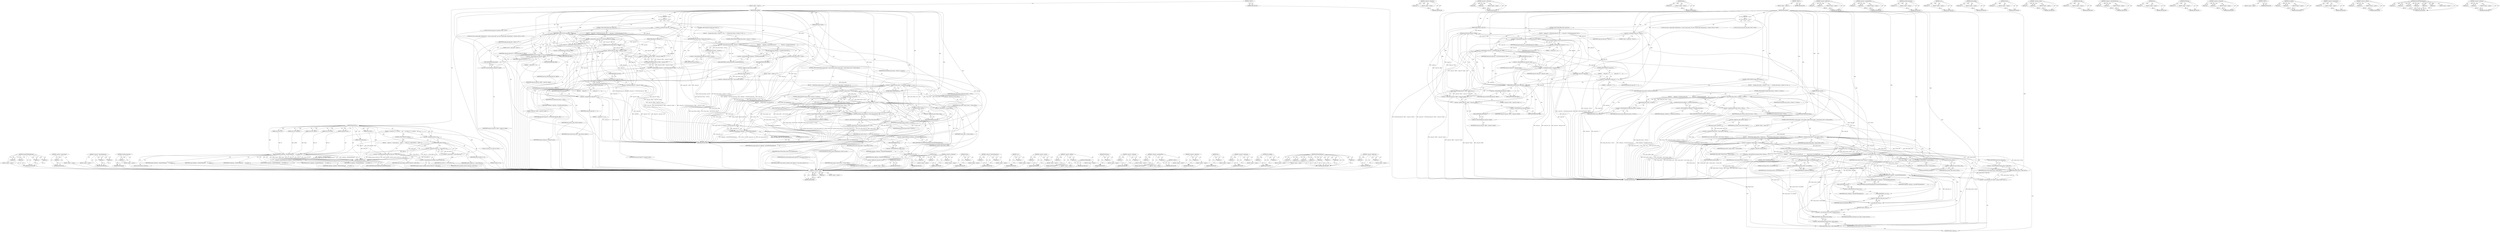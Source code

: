digraph "&lt;operator&gt;.fieldAccess" {
vulnerable_249 [label=<(METHOD,&lt;operator&gt;.cast)>];
vulnerable_250 [label=<(PARAM,p1)>];
vulnerable_251 [label=<(PARAM,p2)>];
vulnerable_252 [label=<(BLOCK,&lt;empty&gt;,&lt;empty&gt;)>];
vulnerable_253 [label=<(METHOD_RETURN,ANY)>];
vulnerable_227 [label=<(METHOD,&lt;operator&gt;.indirection)>];
vulnerable_228 [label=<(PARAM,p1)>];
vulnerable_229 [label=<(BLOCK,&lt;empty&gt;,&lt;empty&gt;)>];
vulnerable_230 [label=<(METHOD_RETURN,ANY)>];
vulnerable_182 [label=<(METHOD,&lt;operator&gt;.subtraction)>];
vulnerable_183 [label=<(PARAM,p1)>];
vulnerable_184 [label=<(PARAM,p2)>];
vulnerable_185 [label=<(BLOCK,&lt;empty&gt;,&lt;empty&gt;)>];
vulnerable_186 [label=<(METHOD_RETURN,ANY)>];
vulnerable_205 [label=<(METHOD,begin)>];
vulnerable_206 [label=<(PARAM,p1)>];
vulnerable_207 [label=<(BLOCK,&lt;empty&gt;,&lt;empty&gt;)>];
vulnerable_208 [label=<(METHOD_RETURN,ANY)>];
vulnerable_6 [label=<(METHOD,&lt;global&gt;)<SUB>1</SUB>>];
vulnerable_7 [label=<(BLOCK,&lt;empty&gt;,&lt;empty&gt;)<SUB>1</SUB>>];
vulnerable_8 [label=<(METHOD,RequestRead)<SUB>1</SUB>>];
vulnerable_9 [label=<(PARAM,NPStream* stream)<SUB>1</SUB>>];
vulnerable_10 [label=<(PARAM,NPByteRange* range_list)<SUB>1</SUB>>];
vulnerable_11 [label="<(BLOCK,{
  std::string range_info = &quot;bytes=&quot;;

  while...,{
  std::string range_info = &quot;bytes=&quot;;

  while...)<SUB>1</SUB>>"];
vulnerable_12 [label="<(LOCAL,std.string range_info: std.string)<SUB>2</SUB>>"];
vulnerable_13 [label=<(&lt;operator&gt;.assignment,range_info = &quot;bytes=&quot;)<SUB>2</SUB>>];
vulnerable_14 [label=<(IDENTIFIER,range_info,range_info = &quot;bytes=&quot;)<SUB>2</SUB>>];
vulnerable_15 [label=<(LITERAL,&quot;bytes=&quot;,range_info = &quot;bytes=&quot;)<SUB>2</SUB>>];
vulnerable_16 [label=<(CONTROL_STRUCTURE,WHILE,while (range_list))<SUB>4</SUB>>];
vulnerable_17 [label=<(IDENTIFIER,range_list,while (range_list))<SUB>4</SUB>>];
vulnerable_18 [label=<(BLOCK,{
    range_info += IntToString(range_list-&gt;off...,{
    range_info += IntToString(range_list-&gt;off...)<SUB>4</SUB>>];
vulnerable_19 [label=<(&lt;operator&gt;.assignmentPlus,range_info += IntToString(range_list-&gt;offset))<SUB>5</SUB>>];
vulnerable_20 [label=<(IDENTIFIER,range_info,range_info += IntToString(range_list-&gt;offset))<SUB>5</SUB>>];
vulnerable_21 [label=<(IntToString,IntToString(range_list-&gt;offset))<SUB>5</SUB>>];
vulnerable_22 [label=<(&lt;operator&gt;.indirectFieldAccess,range_list-&gt;offset)<SUB>5</SUB>>];
vulnerable_23 [label=<(IDENTIFIER,range_list,IntToString(range_list-&gt;offset))<SUB>5</SUB>>];
vulnerable_24 [label=<(FIELD_IDENTIFIER,offset,offset)<SUB>5</SUB>>];
vulnerable_25 [label=<(&lt;operator&gt;.assignmentPlus,range_info += &quot;-&quot;)<SUB>6</SUB>>];
vulnerable_26 [label=<(IDENTIFIER,range_info,range_info += &quot;-&quot;)<SUB>6</SUB>>];
vulnerable_27 [label=<(LITERAL,&quot;-&quot;,range_info += &quot;-&quot;)<SUB>6</SUB>>];
vulnerable_28 [label=<(&lt;operator&gt;.assignmentPlus,range_info += IntToString(range_list-&gt;offset + ...)<SUB>7</SUB>>];
vulnerable_29 [label=<(IDENTIFIER,range_info,range_info += IntToString(range_list-&gt;offset + ...)<SUB>7</SUB>>];
vulnerable_30 [label=<(IntToString,IntToString(range_list-&gt;offset + range_list-&gt;le...)<SUB>7</SUB>>];
vulnerable_31 [label=<(&lt;operator&gt;.subtraction,range_list-&gt;offset + range_list-&gt;length - 1)<SUB>7</SUB>>];
vulnerable_32 [label=<(&lt;operator&gt;.addition,range_list-&gt;offset + range_list-&gt;length)<SUB>7</SUB>>];
vulnerable_33 [label=<(&lt;operator&gt;.indirectFieldAccess,range_list-&gt;offset)<SUB>7</SUB>>];
vulnerable_34 [label=<(IDENTIFIER,range_list,range_list-&gt;offset + range_list-&gt;length)<SUB>7</SUB>>];
vulnerable_35 [label=<(FIELD_IDENTIFIER,offset,offset)<SUB>7</SUB>>];
vulnerable_36 [label=<(&lt;operator&gt;.indirectFieldAccess,range_list-&gt;length)<SUB>7</SUB>>];
vulnerable_37 [label=<(IDENTIFIER,range_list,range_list-&gt;offset + range_list-&gt;length)<SUB>7</SUB>>];
vulnerable_38 [label=<(FIELD_IDENTIFIER,length,length)<SUB>7</SUB>>];
vulnerable_39 [label=<(LITERAL,1,range_list-&gt;offset + range_list-&gt;length - 1)<SUB>7</SUB>>];
vulnerable_40 [label=<(&lt;operator&gt;.assignment,range_list = range_list-&gt;next)<SUB>8</SUB>>];
vulnerable_41 [label=<(IDENTIFIER,range_list,range_list = range_list-&gt;next)<SUB>8</SUB>>];
vulnerable_42 [label=<(&lt;operator&gt;.indirectFieldAccess,range_list-&gt;next)<SUB>8</SUB>>];
vulnerable_43 [label=<(IDENTIFIER,range_list,range_list = range_list-&gt;next)<SUB>8</SUB>>];
vulnerable_44 [label=<(FIELD_IDENTIFIER,next,next)<SUB>8</SUB>>];
vulnerable_45 [label=<(CONTROL_STRUCTURE,IF,if (range_list))<SUB>9</SUB>>];
vulnerable_46 [label=<(IDENTIFIER,range_list,if (range_list))<SUB>9</SUB>>];
vulnerable_47 [label=<(BLOCK,{
      range_info += &quot;,&quot;;
    },{
      range_info += &quot;,&quot;;
    })<SUB>9</SUB>>];
vulnerable_48 [label=<(&lt;operator&gt;.assignmentPlus,range_info += &quot;,&quot;)<SUB>10</SUB>>];
vulnerable_49 [label=<(IDENTIFIER,range_info,range_info += &quot;,&quot;)<SUB>10</SUB>>];
vulnerable_50 [label=<(LITERAL,&quot;,&quot;,range_info += &quot;,&quot;)<SUB>10</SUB>>];
vulnerable_51 [label=<(CONTROL_STRUCTURE,IF,if (plugin_data_stream_))<SUB>14</SUB>>];
vulnerable_52 [label=<(IDENTIFIER,plugin_data_stream_,if (plugin_data_stream_))<SUB>14</SUB>>];
vulnerable_53 [label=<(BLOCK,{
    if (plugin_data_stream_-&gt;stream() == stre...,{
    if (plugin_data_stream_-&gt;stream() == stre...)<SUB>14</SUB>>];
vulnerable_54 [label=<(CONTROL_STRUCTURE,IF,if (plugin_data_stream_-&gt;stream() == stream))<SUB>15</SUB>>];
vulnerable_55 [label=<(&lt;operator&gt;.equals,plugin_data_stream_-&gt;stream() == stream)<SUB>15</SUB>>];
vulnerable_56 [label=<(stream,plugin_data_stream_-&gt;stream())<SUB>15</SUB>>];
vulnerable_57 [label=<(&lt;operator&gt;.indirectFieldAccess,plugin_data_stream_-&gt;stream)<SUB>15</SUB>>];
vulnerable_58 [label=<(IDENTIFIER,plugin_data_stream_,plugin_data_stream_-&gt;stream())<SUB>15</SUB>>];
vulnerable_59 [label=<(FIELD_IDENTIFIER,stream,stream)<SUB>15</SUB>>];
vulnerable_60 [label=<(IDENTIFIER,stream,plugin_data_stream_-&gt;stream() == stream)<SUB>15</SUB>>];
vulnerable_61 [label=<(BLOCK,{
      webplugin_-&gt;CancelDocumentLoad();
     ...,{
      webplugin_-&gt;CancelDocumentLoad();
     ...)<SUB>15</SUB>>];
vulnerable_62 [label=<(CancelDocumentLoad,webplugin_-&gt;CancelDocumentLoad())<SUB>16</SUB>>];
vulnerable_63 [label=<(&lt;operator&gt;.indirectFieldAccess,webplugin_-&gt;CancelDocumentLoad)<SUB>16</SUB>>];
vulnerable_64 [label=<(IDENTIFIER,webplugin_,webplugin_-&gt;CancelDocumentLoad())<SUB>16</SUB>>];
vulnerable_65 [label=<(FIELD_IDENTIFIER,CancelDocumentLoad,CancelDocumentLoad)<SUB>16</SUB>>];
vulnerable_66 [label=<(&lt;operator&gt;.assignment,plugin_data_stream_ = NULL)<SUB>17</SUB>>];
vulnerable_67 [label=<(IDENTIFIER,plugin_data_stream_,plugin_data_stream_ = NULL)<SUB>17</SUB>>];
vulnerable_68 [label=<(IDENTIFIER,NULL,plugin_data_stream_ = NULL)<SUB>17</SUB>>];
vulnerable_69 [label="<(LOCAL,std.vector&lt;scoped_refptr&lt;PluginStream&gt;&gt;.iterator stream_index: std.vector&lt;scoped_refptr&lt;PluginStream&gt;&gt;.iterator)<SUB>21</SUB>>"];
vulnerable_70 [label=<(CONTROL_STRUCTURE,FOR,for (stream_index = open_streams_.begin();stream_index != open_streams_.end();++stream_index))<SUB>22</SUB>>];
vulnerable_71 [label=<(BLOCK,&lt;empty&gt;,&lt;empty&gt;)<SUB>22</SUB>>];
vulnerable_72 [label=<(&lt;operator&gt;.assignment,stream_index = open_streams_.begin())<SUB>22</SUB>>];
vulnerable_73 [label=<(IDENTIFIER,stream_index,stream_index = open_streams_.begin())<SUB>22</SUB>>];
vulnerable_74 [label=<(begin,open_streams_.begin())<SUB>22</SUB>>];
vulnerable_75 [label=<(&lt;operator&gt;.fieldAccess,open_streams_.begin)<SUB>22</SUB>>];
vulnerable_76 [label=<(IDENTIFIER,open_streams_,open_streams_.begin())<SUB>22</SUB>>];
vulnerable_77 [label=<(FIELD_IDENTIFIER,begin,begin)<SUB>22</SUB>>];
vulnerable_78 [label=<(&lt;operator&gt;.notEquals,stream_index != open_streams_.end())<SUB>23</SUB>>];
vulnerable_79 [label=<(IDENTIFIER,stream_index,stream_index != open_streams_.end())<SUB>23</SUB>>];
vulnerable_80 [label=<(end,open_streams_.end())<SUB>23</SUB>>];
vulnerable_81 [label=<(&lt;operator&gt;.fieldAccess,open_streams_.end)<SUB>23</SUB>>];
vulnerable_82 [label=<(IDENTIFIER,open_streams_,open_streams_.end())<SUB>23</SUB>>];
vulnerable_83 [label=<(FIELD_IDENTIFIER,end,end)<SUB>23</SUB>>];
vulnerable_84 [label=<(&lt;operator&gt;.preIncrement,++stream_index)<SUB>23</SUB>>];
vulnerable_85 [label=<(IDENTIFIER,stream_index,++stream_index)<SUB>23</SUB>>];
vulnerable_86 [label=<(BLOCK,{
    PluginStream* plugin_stream = *stream_ind...,{
    PluginStream* plugin_stream = *stream_ind...)<SUB>23</SUB>>];
vulnerable_87 [label="<(LOCAL,PluginStream* plugin_stream: PluginStream*)<SUB>24</SUB>>"];
vulnerable_88 [label=<(&lt;operator&gt;.assignment,* plugin_stream = *stream_index)<SUB>24</SUB>>];
vulnerable_89 [label=<(IDENTIFIER,plugin_stream,* plugin_stream = *stream_index)<SUB>24</SUB>>];
vulnerable_90 [label=<(&lt;operator&gt;.indirection,*stream_index)<SUB>24</SUB>>];
vulnerable_91 [label=<(IDENTIFIER,stream_index,* plugin_stream = *stream_index)<SUB>24</SUB>>];
vulnerable_92 [label=<(CONTROL_STRUCTURE,IF,if (plugin_stream-&gt;stream() == stream))<SUB>25</SUB>>];
vulnerable_93 [label=<(&lt;operator&gt;.equals,plugin_stream-&gt;stream() == stream)<SUB>25</SUB>>];
vulnerable_94 [label=<(stream,plugin_stream-&gt;stream())<SUB>25</SUB>>];
vulnerable_95 [label=<(&lt;operator&gt;.indirectFieldAccess,plugin_stream-&gt;stream)<SUB>25</SUB>>];
vulnerable_96 [label=<(IDENTIFIER,plugin_stream,plugin_stream-&gt;stream())<SUB>25</SUB>>];
vulnerable_97 [label=<(FIELD_IDENTIFIER,stream,stream)<SUB>25</SUB>>];
vulnerable_98 [label=<(IDENTIFIER,stream,plugin_stream-&gt;stream() == stream)<SUB>25</SUB>>];
vulnerable_99 [label=<(BLOCK,{
       plugin_stream-&gt;set_seekable(true);
 
 ...,{
       plugin_stream-&gt;set_seekable(true);
 
 ...)<SUB>25</SUB>>];
vulnerable_100 [label=<(set_seekable,plugin_stream-&gt;set_seekable(true))<SUB>26</SUB>>];
vulnerable_101 [label=<(&lt;operator&gt;.indirectFieldAccess,plugin_stream-&gt;set_seekable)<SUB>26</SUB>>];
vulnerable_102 [label=<(IDENTIFIER,plugin_stream,plugin_stream-&gt;set_seekable(true))<SUB>26</SUB>>];
vulnerable_103 [label=<(FIELD_IDENTIFIER,set_seekable,set_seekable)<SUB>26</SUB>>];
vulnerable_104 [label=<(LITERAL,true,plugin_stream-&gt;set_seekable(true))<SUB>26</SUB>>];
vulnerable_105 [label=<(InitiateHTTPRangeRequest,webplugin_-&gt;InitiateHTTPRangeRequest(
         ...)<SUB>28</SUB>>];
vulnerable_106 [label=<(&lt;operator&gt;.indirectFieldAccess,webplugin_-&gt;InitiateHTTPRangeRequest)<SUB>28</SUB>>];
vulnerable_107 [label=<(IDENTIFIER,webplugin_,webplugin_-&gt;InitiateHTTPRangeRequest(
         ...)<SUB>28</SUB>>];
vulnerable_108 [label=<(FIELD_IDENTIFIER,InitiateHTTPRangeRequest,InitiateHTTPRangeRequest)<SUB>28</SUB>>];
vulnerable_109 [label=<(&lt;operator&gt;.indirectFieldAccess,stream-&gt;url)<SUB>29</SUB>>];
vulnerable_110 [label=<(IDENTIFIER,stream,webplugin_-&gt;InitiateHTTPRangeRequest(
         ...)<SUB>29</SUB>>];
vulnerable_111 [label=<(FIELD_IDENTIFIER,url,url)<SUB>29</SUB>>];
vulnerable_112 [label=<(c_str,range_info.c_str())<SUB>29</SUB>>];
vulnerable_113 [label=<(&lt;operator&gt;.fieldAccess,range_info.c_str)<SUB>29</SUB>>];
vulnerable_114 [label=<(IDENTIFIER,range_info,range_info.c_str())<SUB>29</SUB>>];
vulnerable_115 [label=<(FIELD_IDENTIFIER,c_str,c_str)<SUB>29</SUB>>];
vulnerable_116 [label=<(&lt;operator&gt;.cast,reinterpret_cast&lt;intptr_t&gt;(plugin_stream))<SUB>30</SUB>>];
vulnerable_117 [label=<(UNKNOWN,intptr_t,intptr_t)<SUB>30</SUB>>];
vulnerable_118 [label=<(IDENTIFIER,plugin_stream,reinterpret_cast&lt;intptr_t&gt;(plugin_stream))<SUB>30</SUB>>];
vulnerable_119 [label=<(notify_needed,plugin_stream-&gt;notify_needed())<SUB>31</SUB>>];
vulnerable_120 [label=<(&lt;operator&gt;.indirectFieldAccess,plugin_stream-&gt;notify_needed)<SUB>31</SUB>>];
vulnerable_121 [label=<(IDENTIFIER,plugin_stream,plugin_stream-&gt;notify_needed())<SUB>31</SUB>>];
vulnerable_122 [label=<(FIELD_IDENTIFIER,notify_needed,notify_needed)<SUB>31</SUB>>];
vulnerable_123 [label=<(&lt;operator&gt;.cast,reinterpret_cast&lt;intptr_t&gt;(plugin_stream-&gt;notif...)<SUB>32</SUB>>];
vulnerable_124 [label=<(UNKNOWN,intptr_t,intptr_t)<SUB>32</SUB>>];
vulnerable_125 [label=<(notify_data,plugin_stream-&gt;notify_data())<SUB>32</SUB>>];
vulnerable_126 [label=<(&lt;operator&gt;.indirectFieldAccess,plugin_stream-&gt;notify_data)<SUB>32</SUB>>];
vulnerable_127 [label=<(IDENTIFIER,plugin_stream,plugin_stream-&gt;notify_data())<SUB>32</SUB>>];
vulnerable_128 [label=<(FIELD_IDENTIFIER,notify_data,notify_data)<SUB>32</SUB>>];
vulnerable_129 [label=<(CONTROL_STRUCTURE,BREAK,break;)<SUB>33</SUB>>];
vulnerable_130 [label=<(METHOD_RETURN,void)<SUB>1</SUB>>];
vulnerable_132 [label=<(METHOD_RETURN,ANY)<SUB>1</SUB>>];
vulnerable_209 [label=<(METHOD,&lt;operator&gt;.fieldAccess)>];
vulnerable_210 [label=<(PARAM,p1)>];
vulnerable_211 [label=<(PARAM,p2)>];
vulnerable_212 [label=<(BLOCK,&lt;empty&gt;,&lt;empty&gt;)>];
vulnerable_213 [label=<(METHOD_RETURN,ANY)>];
vulnerable_168 [label=<(METHOD,&lt;operator&gt;.assignmentPlus)>];
vulnerable_169 [label=<(PARAM,p1)>];
vulnerable_170 [label=<(PARAM,p2)>];
vulnerable_171 [label=<(BLOCK,&lt;empty&gt;,&lt;empty&gt;)>];
vulnerable_172 [label=<(METHOD_RETURN,ANY)>];
vulnerable_201 [label=<(METHOD,CancelDocumentLoad)>];
vulnerable_202 [label=<(PARAM,p1)>];
vulnerable_203 [label=<(BLOCK,&lt;empty&gt;,&lt;empty&gt;)>];
vulnerable_204 [label=<(METHOD_RETURN,ANY)>];
vulnerable_245 [label=<(METHOD,c_str)>];
vulnerable_246 [label=<(PARAM,p1)>];
vulnerable_247 [label=<(BLOCK,&lt;empty&gt;,&lt;empty&gt;)>];
vulnerable_248 [label=<(METHOD_RETURN,ANY)>];
vulnerable_254 [label=<(METHOD,notify_needed)>];
vulnerable_255 [label=<(PARAM,p1)>];
vulnerable_256 [label=<(BLOCK,&lt;empty&gt;,&lt;empty&gt;)>];
vulnerable_257 [label=<(METHOD_RETURN,ANY)>];
vulnerable_197 [label=<(METHOD,stream)>];
vulnerable_198 [label=<(PARAM,p1)>];
vulnerable_199 [label=<(BLOCK,&lt;empty&gt;,&lt;empty&gt;)>];
vulnerable_200 [label=<(METHOD_RETURN,ANY)>];
vulnerable_192 [label=<(METHOD,&lt;operator&gt;.equals)>];
vulnerable_193 [label=<(PARAM,p1)>];
vulnerable_194 [label=<(PARAM,p2)>];
vulnerable_195 [label=<(BLOCK,&lt;empty&gt;,&lt;empty&gt;)>];
vulnerable_196 [label=<(METHOD_RETURN,ANY)>];
vulnerable_258 [label=<(METHOD,notify_data)>];
vulnerable_259 [label=<(PARAM,p1)>];
vulnerable_260 [label=<(BLOCK,&lt;empty&gt;,&lt;empty&gt;)>];
vulnerable_261 [label=<(METHOD_RETURN,ANY)>];
vulnerable_177 [label=<(METHOD,&lt;operator&gt;.indirectFieldAccess)>];
vulnerable_178 [label=<(PARAM,p1)>];
vulnerable_179 [label=<(PARAM,p2)>];
vulnerable_180 [label=<(BLOCK,&lt;empty&gt;,&lt;empty&gt;)>];
vulnerable_181 [label=<(METHOD_RETURN,ANY)>];
vulnerable_219 [label=<(METHOD,end)>];
vulnerable_220 [label=<(PARAM,p1)>];
vulnerable_221 [label=<(BLOCK,&lt;empty&gt;,&lt;empty&gt;)>];
vulnerable_222 [label=<(METHOD_RETURN,ANY)>];
vulnerable_173 [label=<(METHOD,IntToString)>];
vulnerable_174 [label=<(PARAM,p1)>];
vulnerable_175 [label=<(BLOCK,&lt;empty&gt;,&lt;empty&gt;)>];
vulnerable_176 [label=<(METHOD_RETURN,ANY)>];
vulnerable_163 [label=<(METHOD,&lt;operator&gt;.assignment)>];
vulnerable_164 [label=<(PARAM,p1)>];
vulnerable_165 [label=<(PARAM,p2)>];
vulnerable_166 [label=<(BLOCK,&lt;empty&gt;,&lt;empty&gt;)>];
vulnerable_167 [label=<(METHOD_RETURN,ANY)>];
vulnerable_157 [label=<(METHOD,&lt;global&gt;)<SUB>1</SUB>>];
vulnerable_158 [label=<(BLOCK,&lt;empty&gt;,&lt;empty&gt;)>];
vulnerable_159 [label=<(METHOD_RETURN,ANY)>];
vulnerable_231 [label=<(METHOD,set_seekable)>];
vulnerable_232 [label=<(PARAM,p1)>];
vulnerable_233 [label=<(PARAM,p2)>];
vulnerable_234 [label=<(BLOCK,&lt;empty&gt;,&lt;empty&gt;)>];
vulnerable_235 [label=<(METHOD_RETURN,ANY)>];
vulnerable_223 [label=<(METHOD,&lt;operator&gt;.preIncrement)>];
vulnerable_224 [label=<(PARAM,p1)>];
vulnerable_225 [label=<(BLOCK,&lt;empty&gt;,&lt;empty&gt;)>];
vulnerable_226 [label=<(METHOD_RETURN,ANY)>];
vulnerable_187 [label=<(METHOD,&lt;operator&gt;.addition)>];
vulnerable_188 [label=<(PARAM,p1)>];
vulnerable_189 [label=<(PARAM,p2)>];
vulnerable_190 [label=<(BLOCK,&lt;empty&gt;,&lt;empty&gt;)>];
vulnerable_191 [label=<(METHOD_RETURN,ANY)>];
vulnerable_236 [label=<(METHOD,InitiateHTTPRangeRequest)>];
vulnerable_237 [label=<(PARAM,p1)>];
vulnerable_238 [label=<(PARAM,p2)>];
vulnerable_239 [label=<(PARAM,p3)>];
vulnerable_240 [label=<(PARAM,p4)>];
vulnerable_241 [label=<(PARAM,p5)>];
vulnerable_242 [label=<(PARAM,p6)>];
vulnerable_243 [label=<(BLOCK,&lt;empty&gt;,&lt;empty&gt;)>];
vulnerable_244 [label=<(METHOD_RETURN,ANY)>];
vulnerable_214 [label=<(METHOD,&lt;operator&gt;.notEquals)>];
vulnerable_215 [label=<(PARAM,p1)>];
vulnerable_216 [label=<(PARAM,p2)>];
vulnerable_217 [label=<(BLOCK,&lt;empty&gt;,&lt;empty&gt;)>];
vulnerable_218 [label=<(METHOD_RETURN,ANY)>];
fixed_280 [label=<(METHOD,InitiateHTTPRangeRequest)>];
fixed_281 [label=<(PARAM,p1)>];
fixed_282 [label=<(PARAM,p2)>];
fixed_283 [label=<(PARAM,p3)>];
fixed_284 [label=<(PARAM,p4)>];
fixed_285 [label=<(BLOCK,&lt;empty&gt;,&lt;empty&gt;)>];
fixed_286 [label=<(METHOD_RETURN,ANY)>];
fixed_262 [label=<(METHOD,&lt;operator&gt;.preIncrement)>];
fixed_263 [label=<(PARAM,p1)>];
fixed_264 [label=<(BLOCK,&lt;empty&gt;,&lt;empty&gt;)>];
fixed_265 [label=<(METHOD_RETURN,ANY)>];
fixed_216 [label=<(METHOD,&lt;operator&gt;.indirectFieldAccess)>];
fixed_217 [label=<(PARAM,p1)>];
fixed_218 [label=<(PARAM,p2)>];
fixed_219 [label=<(BLOCK,&lt;empty&gt;,&lt;empty&gt;)>];
fixed_220 [label=<(METHOD_RETURN,ANY)>];
fixed_240 [label=<(METHOD,CancelDocumentLoad)>];
fixed_241 [label=<(PARAM,p1)>];
fixed_242 [label=<(BLOCK,&lt;empty&gt;,&lt;empty&gt;)>];
fixed_243 [label=<(METHOD_RETURN,ANY)>];
fixed_6 [label=<(METHOD,&lt;global&gt;)<SUB>1</SUB>>];
fixed_7 [label=<(BLOCK,&lt;empty&gt;,&lt;empty&gt;)<SUB>1</SUB>>];
fixed_8 [label=<(METHOD,RequestRead)<SUB>1</SUB>>];
fixed_9 [label=<(PARAM,NPStream* stream)<SUB>1</SUB>>];
fixed_10 [label=<(PARAM,NPByteRange* range_list)<SUB>1</SUB>>];
fixed_11 [label="<(BLOCK,{
  std::string range_info = &quot;bytes=&quot;;

  while...,{
  std::string range_info = &quot;bytes=&quot;;

  while...)<SUB>1</SUB>>"];
fixed_12 [label="<(LOCAL,std.string range_info: std.string)<SUB>2</SUB>>"];
fixed_13 [label=<(&lt;operator&gt;.assignment,range_info = &quot;bytes=&quot;)<SUB>2</SUB>>];
fixed_14 [label=<(IDENTIFIER,range_info,range_info = &quot;bytes=&quot;)<SUB>2</SUB>>];
fixed_15 [label=<(LITERAL,&quot;bytes=&quot;,range_info = &quot;bytes=&quot;)<SUB>2</SUB>>];
fixed_16 [label=<(CONTROL_STRUCTURE,WHILE,while (range_list))<SUB>4</SUB>>];
fixed_17 [label=<(IDENTIFIER,range_list,while (range_list))<SUB>4</SUB>>];
fixed_18 [label=<(BLOCK,{
    range_info += IntToString(range_list-&gt;off...,{
    range_info += IntToString(range_list-&gt;off...)<SUB>4</SUB>>];
fixed_19 [label=<(&lt;operator&gt;.assignmentPlus,range_info += IntToString(range_list-&gt;offset))<SUB>5</SUB>>];
fixed_20 [label=<(IDENTIFIER,range_info,range_info += IntToString(range_list-&gt;offset))<SUB>5</SUB>>];
fixed_21 [label=<(IntToString,IntToString(range_list-&gt;offset))<SUB>5</SUB>>];
fixed_22 [label=<(&lt;operator&gt;.indirectFieldAccess,range_list-&gt;offset)<SUB>5</SUB>>];
fixed_23 [label=<(IDENTIFIER,range_list,IntToString(range_list-&gt;offset))<SUB>5</SUB>>];
fixed_24 [label=<(FIELD_IDENTIFIER,offset,offset)<SUB>5</SUB>>];
fixed_25 [label=<(&lt;operator&gt;.assignmentPlus,range_info += &quot;-&quot;)<SUB>6</SUB>>];
fixed_26 [label=<(IDENTIFIER,range_info,range_info += &quot;-&quot;)<SUB>6</SUB>>];
fixed_27 [label=<(LITERAL,&quot;-&quot;,range_info += &quot;-&quot;)<SUB>6</SUB>>];
fixed_28 [label=<(&lt;operator&gt;.assignmentPlus,range_info += IntToString(range_list-&gt;offset + ...)<SUB>7</SUB>>];
fixed_29 [label=<(IDENTIFIER,range_info,range_info += IntToString(range_list-&gt;offset + ...)<SUB>7</SUB>>];
fixed_30 [label=<(IntToString,IntToString(range_list-&gt;offset + range_list-&gt;le...)<SUB>7</SUB>>];
fixed_31 [label=<(&lt;operator&gt;.subtraction,range_list-&gt;offset + range_list-&gt;length - 1)<SUB>7</SUB>>];
fixed_32 [label=<(&lt;operator&gt;.addition,range_list-&gt;offset + range_list-&gt;length)<SUB>7</SUB>>];
fixed_33 [label=<(&lt;operator&gt;.indirectFieldAccess,range_list-&gt;offset)<SUB>7</SUB>>];
fixed_34 [label=<(IDENTIFIER,range_list,range_list-&gt;offset + range_list-&gt;length)<SUB>7</SUB>>];
fixed_35 [label=<(FIELD_IDENTIFIER,offset,offset)<SUB>7</SUB>>];
fixed_36 [label=<(&lt;operator&gt;.indirectFieldAccess,range_list-&gt;length)<SUB>7</SUB>>];
fixed_37 [label=<(IDENTIFIER,range_list,range_list-&gt;offset + range_list-&gt;length)<SUB>7</SUB>>];
fixed_38 [label=<(FIELD_IDENTIFIER,length,length)<SUB>7</SUB>>];
fixed_39 [label=<(LITERAL,1,range_list-&gt;offset + range_list-&gt;length - 1)<SUB>7</SUB>>];
fixed_40 [label=<(&lt;operator&gt;.assignment,range_list = range_list-&gt;next)<SUB>8</SUB>>];
fixed_41 [label=<(IDENTIFIER,range_list,range_list = range_list-&gt;next)<SUB>8</SUB>>];
fixed_42 [label=<(&lt;operator&gt;.indirectFieldAccess,range_list-&gt;next)<SUB>8</SUB>>];
fixed_43 [label=<(IDENTIFIER,range_list,range_list = range_list-&gt;next)<SUB>8</SUB>>];
fixed_44 [label=<(FIELD_IDENTIFIER,next,next)<SUB>8</SUB>>];
fixed_45 [label=<(CONTROL_STRUCTURE,IF,if (range_list))<SUB>9</SUB>>];
fixed_46 [label=<(IDENTIFIER,range_list,if (range_list))<SUB>9</SUB>>];
fixed_47 [label=<(BLOCK,{
      range_info += &quot;,&quot;;
    },{
      range_info += &quot;,&quot;;
    })<SUB>9</SUB>>];
fixed_48 [label=<(&lt;operator&gt;.assignmentPlus,range_info += &quot;,&quot;)<SUB>10</SUB>>];
fixed_49 [label=<(IDENTIFIER,range_info,range_info += &quot;,&quot;)<SUB>10</SUB>>];
fixed_50 [label=<(LITERAL,&quot;,&quot;,range_info += &quot;,&quot;)<SUB>10</SUB>>];
fixed_51 [label=<(CONTROL_STRUCTURE,IF,if (plugin_data_stream_))<SUB>14</SUB>>];
fixed_52 [label=<(IDENTIFIER,plugin_data_stream_,if (plugin_data_stream_))<SUB>14</SUB>>];
fixed_53 [label=<(BLOCK,{
    if (plugin_data_stream_-&gt;stream() == stre...,{
    if (plugin_data_stream_-&gt;stream() == stre...)<SUB>14</SUB>>];
fixed_54 [label=<(CONTROL_STRUCTURE,IF,if (plugin_data_stream_-&gt;stream() == stream))<SUB>15</SUB>>];
fixed_55 [label=<(&lt;operator&gt;.equals,plugin_data_stream_-&gt;stream() == stream)<SUB>15</SUB>>];
fixed_56 [label=<(stream,plugin_data_stream_-&gt;stream())<SUB>15</SUB>>];
fixed_57 [label=<(&lt;operator&gt;.indirectFieldAccess,plugin_data_stream_-&gt;stream)<SUB>15</SUB>>];
fixed_58 [label=<(IDENTIFIER,plugin_data_stream_,plugin_data_stream_-&gt;stream())<SUB>15</SUB>>];
fixed_59 [label=<(FIELD_IDENTIFIER,stream,stream)<SUB>15</SUB>>];
fixed_60 [label=<(IDENTIFIER,stream,plugin_data_stream_-&gt;stream() == stream)<SUB>15</SUB>>];
fixed_61 [label=<(BLOCK,{
      webplugin_-&gt;CancelDocumentLoad();
     ...,{
      webplugin_-&gt;CancelDocumentLoad();
     ...)<SUB>15</SUB>>];
fixed_62 [label=<(CancelDocumentLoad,webplugin_-&gt;CancelDocumentLoad())<SUB>16</SUB>>];
fixed_63 [label=<(&lt;operator&gt;.indirectFieldAccess,webplugin_-&gt;CancelDocumentLoad)<SUB>16</SUB>>];
fixed_64 [label=<(IDENTIFIER,webplugin_,webplugin_-&gt;CancelDocumentLoad())<SUB>16</SUB>>];
fixed_65 [label=<(FIELD_IDENTIFIER,CancelDocumentLoad,CancelDocumentLoad)<SUB>16</SUB>>];
fixed_66 [label=<(&lt;operator&gt;.assignment,plugin_data_stream_ = NULL)<SUB>17</SUB>>];
fixed_67 [label=<(IDENTIFIER,plugin_data_stream_,plugin_data_stream_ = NULL)<SUB>17</SUB>>];
fixed_68 [label=<(IDENTIFIER,NULL,plugin_data_stream_ = NULL)<SUB>17</SUB>>];
fixed_69 [label="<(LOCAL,std.vector&lt;scoped_refptr&lt;PluginStream&gt;&gt;.iterator stream_index: std.vector&lt;scoped_refptr&lt;PluginStream&gt;&gt;.iterator)<SUB>21</SUB>>"];
fixed_70 [label=<(CONTROL_STRUCTURE,FOR,for (stream_index = open_streams_.begin();stream_index != open_streams_.end();++stream_index))<SUB>22</SUB>>];
fixed_71 [label=<(BLOCK,&lt;empty&gt;,&lt;empty&gt;)<SUB>22</SUB>>];
fixed_72 [label=<(&lt;operator&gt;.assignment,stream_index = open_streams_.begin())<SUB>22</SUB>>];
fixed_73 [label=<(IDENTIFIER,stream_index,stream_index = open_streams_.begin())<SUB>22</SUB>>];
fixed_74 [label=<(begin,open_streams_.begin())<SUB>22</SUB>>];
fixed_75 [label=<(&lt;operator&gt;.fieldAccess,open_streams_.begin)<SUB>22</SUB>>];
fixed_76 [label=<(IDENTIFIER,open_streams_,open_streams_.begin())<SUB>22</SUB>>];
fixed_77 [label=<(FIELD_IDENTIFIER,begin,begin)<SUB>22</SUB>>];
fixed_78 [label=<(&lt;operator&gt;.notEquals,stream_index != open_streams_.end())<SUB>23</SUB>>];
fixed_79 [label=<(IDENTIFIER,stream_index,stream_index != open_streams_.end())<SUB>23</SUB>>];
fixed_80 [label=<(end,open_streams_.end())<SUB>23</SUB>>];
fixed_81 [label=<(&lt;operator&gt;.fieldAccess,open_streams_.end)<SUB>23</SUB>>];
fixed_82 [label=<(IDENTIFIER,open_streams_,open_streams_.end())<SUB>23</SUB>>];
fixed_83 [label=<(FIELD_IDENTIFIER,end,end)<SUB>23</SUB>>];
fixed_84 [label=<(&lt;operator&gt;.preIncrement,++stream_index)<SUB>23</SUB>>];
fixed_85 [label=<(IDENTIFIER,stream_index,++stream_index)<SUB>23</SUB>>];
fixed_86 [label=<(BLOCK,{
    PluginStream* plugin_stream = *stream_ind...,{
    PluginStream* plugin_stream = *stream_ind...)<SUB>23</SUB>>];
fixed_87 [label="<(LOCAL,PluginStream* plugin_stream: PluginStream*)<SUB>24</SUB>>"];
fixed_88 [label=<(&lt;operator&gt;.assignment,* plugin_stream = *stream_index)<SUB>24</SUB>>];
fixed_89 [label=<(IDENTIFIER,plugin_stream,* plugin_stream = *stream_index)<SUB>24</SUB>>];
fixed_90 [label=<(&lt;operator&gt;.indirection,*stream_index)<SUB>24</SUB>>];
fixed_91 [label=<(IDENTIFIER,stream_index,* plugin_stream = *stream_index)<SUB>24</SUB>>];
fixed_92 [label=<(CONTROL_STRUCTURE,IF,if (plugin_stream-&gt;stream() == stream))<SUB>25</SUB>>];
fixed_93 [label=<(&lt;operator&gt;.equals,plugin_stream-&gt;stream() == stream)<SUB>25</SUB>>];
fixed_94 [label=<(stream,plugin_stream-&gt;stream())<SUB>25</SUB>>];
fixed_95 [label=<(&lt;operator&gt;.indirectFieldAccess,plugin_stream-&gt;stream)<SUB>25</SUB>>];
fixed_96 [label=<(IDENTIFIER,plugin_stream,plugin_stream-&gt;stream())<SUB>25</SUB>>];
fixed_97 [label=<(FIELD_IDENTIFIER,stream,stream)<SUB>25</SUB>>];
fixed_98 [label=<(IDENTIFIER,stream,plugin_stream-&gt;stream() == stream)<SUB>25</SUB>>];
fixed_99 [label=<(BLOCK,{
       plugin_stream-&gt;set_seekable(true);
 
 ...,{
       plugin_stream-&gt;set_seekable(true);
 
 ...)<SUB>25</SUB>>];
fixed_100 [label=<(set_seekable,plugin_stream-&gt;set_seekable(true))<SUB>26</SUB>>];
fixed_101 [label=<(&lt;operator&gt;.indirectFieldAccess,plugin_stream-&gt;set_seekable)<SUB>26</SUB>>];
fixed_102 [label=<(IDENTIFIER,plugin_stream,plugin_stream-&gt;set_seekable(true))<SUB>26</SUB>>];
fixed_103 [label=<(FIELD_IDENTIFIER,set_seekable,set_seekable)<SUB>26</SUB>>];
fixed_104 [label=<(LITERAL,true,plugin_stream-&gt;set_seekable(true))<SUB>26</SUB>>];
fixed_105 [label=<(&lt;operator&gt;.assignment,pending_range_requests_[++next_range_request_id...)<SUB>28</SUB>>];
fixed_106 [label=<(&lt;operator&gt;.indirectIndexAccess,pending_range_requests_[++next_range_request_id_])<SUB>28</SUB>>];
fixed_107 [label=<(IDENTIFIER,pending_range_requests_,pending_range_requests_[++next_range_request_id...)<SUB>28</SUB>>];
fixed_108 [label=<(&lt;operator&gt;.preIncrement,++next_range_request_id_)<SUB>28</SUB>>];
fixed_109 [label=<(IDENTIFIER,next_range_request_id_,++next_range_request_id_)<SUB>28</SUB>>];
fixed_110 [label=<(IDENTIFIER,plugin_stream,pending_range_requests_[++next_range_request_id...)<SUB>28</SUB>>];
fixed_111 [label=<(InitiateHTTPRangeRequest,webplugin_-&gt;InitiateHTTPRangeRequest(
         ...)<SUB>29</SUB>>];
fixed_112 [label=<(&lt;operator&gt;.indirectFieldAccess,webplugin_-&gt;InitiateHTTPRangeRequest)<SUB>29</SUB>>];
fixed_113 [label=<(IDENTIFIER,webplugin_,webplugin_-&gt;InitiateHTTPRangeRequest(
         ...)<SUB>29</SUB>>];
fixed_114 [label=<(FIELD_IDENTIFIER,InitiateHTTPRangeRequest,InitiateHTTPRangeRequest)<SUB>29</SUB>>];
fixed_115 [label=<(&lt;operator&gt;.indirectFieldAccess,stream-&gt;url)<SUB>30</SUB>>];
fixed_116 [label=<(IDENTIFIER,stream,webplugin_-&gt;InitiateHTTPRangeRequest(
         ...)<SUB>30</SUB>>];
fixed_117 [label=<(FIELD_IDENTIFIER,url,url)<SUB>30</SUB>>];
fixed_118 [label=<(c_str,range_info.c_str())<SUB>30</SUB>>];
fixed_119 [label=<(&lt;operator&gt;.fieldAccess,range_info.c_str)<SUB>30</SUB>>];
fixed_120 [label=<(IDENTIFIER,range_info,range_info.c_str())<SUB>30</SUB>>];
fixed_121 [label=<(FIELD_IDENTIFIER,c_str,c_str)<SUB>30</SUB>>];
fixed_122 [label=<(IDENTIFIER,next_range_request_id_,webplugin_-&gt;InitiateHTTPRangeRequest(
         ...)<SUB>30</SUB>>];
fixed_123 [label=<(RETURN,return;,return;)<SUB>31</SUB>>];
fixed_124 [label=<(NOTREACHED,NOTREACHED())<SUB>34</SUB>>];
fixed_125 [label=<(METHOD_RETURN,void)<SUB>1</SUB>>];
fixed_127 [label=<(METHOD,RequestURL)<SUB>37</SUB>>];
fixed_128 [label=<(PARAM,const char* url)<SUB>37</SUB>>];
fixed_129 [label=<(PARAM,const char* method)<SUB>38</SUB>>];
fixed_130 [label=<(PARAM,const char* target)<SUB>39</SUB>>];
fixed_131 [label=<(PARAM,const char* buf)<SUB>40</SUB>>];
fixed_132 [label=<(PARAM,unsigned int len)<SUB>41</SUB>>];
fixed_133 [label=<(PARAM,bool notify)<SUB>42</SUB>>];
fixed_134 [label=<(PARAM,void* notify_data)<SUB>43</SUB>>];
fixed_135 [label=<(BLOCK,{
  int notify_id = 0;
  if (notify) {
    noti...,{
  int notify_id = 0;
  if (notify) {
    noti...)<SUB>43</SUB>>];
fixed_136 [label="<(LOCAL,int notify_id: int)<SUB>44</SUB>>"];
fixed_137 [label=<(&lt;operator&gt;.assignment,notify_id = 0)<SUB>44</SUB>>];
fixed_138 [label=<(IDENTIFIER,notify_id,notify_id = 0)<SUB>44</SUB>>];
fixed_139 [label=<(LITERAL,0,notify_id = 0)<SUB>44</SUB>>];
fixed_140 [label=<(CONTROL_STRUCTURE,IF,if (notify))<SUB>45</SUB>>];
fixed_141 [label=<(IDENTIFIER,notify,if (notify))<SUB>45</SUB>>];
fixed_142 [label=<(BLOCK,{
    notify_id = ++next_notify_id_;
    pendin...,{
    notify_id = ++next_notify_id_;
    pendin...)<SUB>45</SUB>>];
fixed_143 [label=<(&lt;operator&gt;.assignment,notify_id = ++next_notify_id_)<SUB>46</SUB>>];
fixed_144 [label=<(IDENTIFIER,notify_id,notify_id = ++next_notify_id_)<SUB>46</SUB>>];
fixed_145 [label=<(&lt;operator&gt;.preIncrement,++next_notify_id_)<SUB>46</SUB>>];
fixed_146 [label=<(IDENTIFIER,next_notify_id_,++next_notify_id_)<SUB>46</SUB>>];
fixed_147 [label=<(&lt;operator&gt;.assignment,pending_requests_[notify_id] = notify_data)<SUB>47</SUB>>];
fixed_148 [label=<(&lt;operator&gt;.indirectIndexAccess,pending_requests_[notify_id])<SUB>47</SUB>>];
fixed_149 [label=<(IDENTIFIER,pending_requests_,pending_requests_[notify_id] = notify_data)<SUB>47</SUB>>];
fixed_150 [label=<(IDENTIFIER,notify_id,pending_requests_[notify_id] = notify_data)<SUB>47</SUB>>];
fixed_151 [label=<(IDENTIFIER,notify_data,pending_requests_[notify_id] = notify_data)<SUB>47</SUB>>];
fixed_152 [label=<(HandleURLRequest,webplugin_-&gt;HandleURLRequest(
      url, method...)<SUB>50</SUB>>];
fixed_153 [label=<(&lt;operator&gt;.indirectFieldAccess,webplugin_-&gt;HandleURLRequest)<SUB>50</SUB>>];
fixed_154 [label=<(IDENTIFIER,webplugin_,webplugin_-&gt;HandleURLRequest(
      url, method...)<SUB>50</SUB>>];
fixed_155 [label=<(FIELD_IDENTIFIER,HandleURLRequest,HandleURLRequest)<SUB>50</SUB>>];
fixed_156 [label=<(IDENTIFIER,url,webplugin_-&gt;HandleURLRequest(
      url, method...)<SUB>51</SUB>>];
fixed_157 [label=<(IDENTIFIER,method,webplugin_-&gt;HandleURLRequest(
      url, method...)<SUB>51</SUB>>];
fixed_158 [label=<(IDENTIFIER,target,webplugin_-&gt;HandleURLRequest(
      url, method...)<SUB>51</SUB>>];
fixed_159 [label=<(IDENTIFIER,buf,webplugin_-&gt;HandleURLRequest(
      url, method...)<SUB>51</SUB>>];
fixed_160 [label=<(IDENTIFIER,len,webplugin_-&gt;HandleURLRequest(
      url, method...)<SUB>51</SUB>>];
fixed_161 [label=<(IDENTIFIER,notify_id,webplugin_-&gt;HandleURLRequest(
      url, method...)<SUB>51</SUB>>];
fixed_162 [label=<(popups_allowed,popups_allowed())<SUB>51</SUB>>];
fixed_163 [label=<(METHOD_RETURN,void)<SUB>37</SUB>>];
fixed_165 [label=<(METHOD_RETURN,ANY)<SUB>1</SUB>>];
fixed_305 [label=<(METHOD,popups_allowed)>];
fixed_306 [label=<(BLOCK,&lt;empty&gt;,&lt;empty&gt;)>];
fixed_307 [label=<(METHOD_RETURN,ANY)>];
fixed_244 [label=<(METHOD,begin)>];
fixed_245 [label=<(PARAM,p1)>];
fixed_246 [label=<(BLOCK,&lt;empty&gt;,&lt;empty&gt;)>];
fixed_247 [label=<(METHOD_RETURN,ANY)>];
fixed_202 [label=<(METHOD,&lt;operator&gt;.assignment)>];
fixed_203 [label=<(PARAM,p1)>];
fixed_204 [label=<(PARAM,p2)>];
fixed_205 [label=<(BLOCK,&lt;empty&gt;,&lt;empty&gt;)>];
fixed_206 [label=<(METHOD_RETURN,ANY)>];
fixed_236 [label=<(METHOD,stream)>];
fixed_237 [label=<(PARAM,p1)>];
fixed_238 [label=<(BLOCK,&lt;empty&gt;,&lt;empty&gt;)>];
fixed_239 [label=<(METHOD_RETURN,ANY)>];
fixed_275 [label=<(METHOD,&lt;operator&gt;.indirectIndexAccess)>];
fixed_276 [label=<(PARAM,p1)>];
fixed_277 [label=<(PARAM,p2)>];
fixed_278 [label=<(BLOCK,&lt;empty&gt;,&lt;empty&gt;)>];
fixed_279 [label=<(METHOD_RETURN,ANY)>];
fixed_287 [label=<(METHOD,c_str)>];
fixed_288 [label=<(PARAM,p1)>];
fixed_289 [label=<(BLOCK,&lt;empty&gt;,&lt;empty&gt;)>];
fixed_290 [label=<(METHOD_RETURN,ANY)>];
fixed_231 [label=<(METHOD,&lt;operator&gt;.equals)>];
fixed_232 [label=<(PARAM,p1)>];
fixed_233 [label=<(PARAM,p2)>];
fixed_234 [label=<(BLOCK,&lt;empty&gt;,&lt;empty&gt;)>];
fixed_235 [label=<(METHOD_RETURN,ANY)>];
fixed_226 [label=<(METHOD,&lt;operator&gt;.addition)>];
fixed_227 [label=<(PARAM,p1)>];
fixed_228 [label=<(PARAM,p2)>];
fixed_229 [label=<(BLOCK,&lt;empty&gt;,&lt;empty&gt;)>];
fixed_230 [label=<(METHOD_RETURN,ANY)>];
fixed_291 [label=<(METHOD,NOTREACHED)>];
fixed_292 [label=<(BLOCK,&lt;empty&gt;,&lt;empty&gt;)>];
fixed_293 [label=<(METHOD_RETURN,ANY)>];
fixed_212 [label=<(METHOD,IntToString)>];
fixed_213 [label=<(PARAM,p1)>];
fixed_214 [label=<(BLOCK,&lt;empty&gt;,&lt;empty&gt;)>];
fixed_215 [label=<(METHOD_RETURN,ANY)>];
fixed_253 [label=<(METHOD,&lt;operator&gt;.notEquals)>];
fixed_254 [label=<(PARAM,p1)>];
fixed_255 [label=<(PARAM,p2)>];
fixed_256 [label=<(BLOCK,&lt;empty&gt;,&lt;empty&gt;)>];
fixed_257 [label=<(METHOD_RETURN,ANY)>];
fixed_207 [label=<(METHOD,&lt;operator&gt;.assignmentPlus)>];
fixed_208 [label=<(PARAM,p1)>];
fixed_209 [label=<(PARAM,p2)>];
fixed_210 [label=<(BLOCK,&lt;empty&gt;,&lt;empty&gt;)>];
fixed_211 [label=<(METHOD_RETURN,ANY)>];
fixed_196 [label=<(METHOD,&lt;global&gt;)<SUB>1</SUB>>];
fixed_197 [label=<(BLOCK,&lt;empty&gt;,&lt;empty&gt;)>];
fixed_198 [label=<(METHOD_RETURN,ANY)>];
fixed_266 [label=<(METHOD,&lt;operator&gt;.indirection)>];
fixed_267 [label=<(PARAM,p1)>];
fixed_268 [label=<(BLOCK,&lt;empty&gt;,&lt;empty&gt;)>];
fixed_269 [label=<(METHOD_RETURN,ANY)>];
fixed_258 [label=<(METHOD,end)>];
fixed_259 [label=<(PARAM,p1)>];
fixed_260 [label=<(BLOCK,&lt;empty&gt;,&lt;empty&gt;)>];
fixed_261 [label=<(METHOD_RETURN,ANY)>];
fixed_221 [label=<(METHOD,&lt;operator&gt;.subtraction)>];
fixed_222 [label=<(PARAM,p1)>];
fixed_223 [label=<(PARAM,p2)>];
fixed_224 [label=<(BLOCK,&lt;empty&gt;,&lt;empty&gt;)>];
fixed_225 [label=<(METHOD_RETURN,ANY)>];
fixed_270 [label=<(METHOD,set_seekable)>];
fixed_271 [label=<(PARAM,p1)>];
fixed_272 [label=<(PARAM,p2)>];
fixed_273 [label=<(BLOCK,&lt;empty&gt;,&lt;empty&gt;)>];
fixed_274 [label=<(METHOD_RETURN,ANY)>];
fixed_294 [label=<(METHOD,HandleURLRequest)>];
fixed_295 [label=<(PARAM,p1)>];
fixed_296 [label=<(PARAM,p2)>];
fixed_297 [label=<(PARAM,p3)>];
fixed_298 [label=<(PARAM,p4)>];
fixed_299 [label=<(PARAM,p5)>];
fixed_300 [label=<(PARAM,p6)>];
fixed_301 [label=<(PARAM,p7)>];
fixed_302 [label=<(PARAM,p8)>];
fixed_303 [label=<(BLOCK,&lt;empty&gt;,&lt;empty&gt;)>];
fixed_304 [label=<(METHOD_RETURN,ANY)>];
fixed_248 [label=<(METHOD,&lt;operator&gt;.fieldAccess)>];
fixed_249 [label=<(PARAM,p1)>];
fixed_250 [label=<(PARAM,p2)>];
fixed_251 [label=<(BLOCK,&lt;empty&gt;,&lt;empty&gt;)>];
fixed_252 [label=<(METHOD_RETURN,ANY)>];
vulnerable_249 -> vulnerable_250  [key=0, label="AST: "];
vulnerable_249 -> vulnerable_250  [key=1, label="DDG: "];
vulnerable_249 -> vulnerable_252  [key=0, label="AST: "];
vulnerable_249 -> vulnerable_251  [key=0, label="AST: "];
vulnerable_249 -> vulnerable_251  [key=1, label="DDG: "];
vulnerable_249 -> vulnerable_253  [key=0, label="AST: "];
vulnerable_249 -> vulnerable_253  [key=1, label="CFG: "];
vulnerable_250 -> vulnerable_253  [key=0, label="DDG: p1"];
vulnerable_251 -> vulnerable_253  [key=0, label="DDG: p2"];
vulnerable_227 -> vulnerable_228  [key=0, label="AST: "];
vulnerable_227 -> vulnerable_228  [key=1, label="DDG: "];
vulnerable_227 -> vulnerable_229  [key=0, label="AST: "];
vulnerable_227 -> vulnerable_230  [key=0, label="AST: "];
vulnerable_227 -> vulnerable_230  [key=1, label="CFG: "];
vulnerable_228 -> vulnerable_230  [key=0, label="DDG: p1"];
vulnerable_182 -> vulnerable_183  [key=0, label="AST: "];
vulnerable_182 -> vulnerable_183  [key=1, label="DDG: "];
vulnerable_182 -> vulnerable_185  [key=0, label="AST: "];
vulnerable_182 -> vulnerable_184  [key=0, label="AST: "];
vulnerable_182 -> vulnerable_184  [key=1, label="DDG: "];
vulnerable_182 -> vulnerable_186  [key=0, label="AST: "];
vulnerable_182 -> vulnerable_186  [key=1, label="CFG: "];
vulnerable_183 -> vulnerable_186  [key=0, label="DDG: p1"];
vulnerable_184 -> vulnerable_186  [key=0, label="DDG: p2"];
vulnerable_205 -> vulnerable_206  [key=0, label="AST: "];
vulnerable_205 -> vulnerable_206  [key=1, label="DDG: "];
vulnerable_205 -> vulnerable_207  [key=0, label="AST: "];
vulnerable_205 -> vulnerable_208  [key=0, label="AST: "];
vulnerable_205 -> vulnerable_208  [key=1, label="CFG: "];
vulnerable_206 -> vulnerable_208  [key=0, label="DDG: p1"];
vulnerable_6 -> vulnerable_7  [key=0, label="AST: "];
vulnerable_6 -> vulnerable_132  [key=0, label="AST: "];
vulnerable_6 -> vulnerable_132  [key=1, label="CFG: "];
vulnerable_7 -> vulnerable_8  [key=0, label="AST: "];
vulnerable_8 -> vulnerable_9  [key=0, label="AST: "];
vulnerable_8 -> vulnerable_9  [key=1, label="DDG: "];
vulnerable_8 -> vulnerable_10  [key=0, label="AST: "];
vulnerable_8 -> vulnerable_10  [key=1, label="DDG: "];
vulnerable_8 -> vulnerable_11  [key=0, label="AST: "];
vulnerable_8 -> vulnerable_130  [key=0, label="AST: "];
vulnerable_8 -> vulnerable_13  [key=0, label="CFG: "];
vulnerable_8 -> vulnerable_13  [key=1, label="DDG: "];
vulnerable_8 -> vulnerable_17  [key=0, label="DDG: "];
vulnerable_8 -> vulnerable_52  [key=0, label="DDG: "];
vulnerable_8 -> vulnerable_25  [key=0, label="DDG: "];
vulnerable_8 -> vulnerable_78  [key=0, label="DDG: "];
vulnerable_8 -> vulnerable_84  [key=0, label="DDG: "];
vulnerable_8 -> vulnerable_19  [key=0, label="DDG: "];
vulnerable_8 -> vulnerable_28  [key=0, label="DDG: "];
vulnerable_8 -> vulnerable_46  [key=0, label="DDG: "];
vulnerable_8 -> vulnerable_48  [key=0, label="DDG: "];
vulnerable_8 -> vulnerable_55  [key=0, label="DDG: "];
vulnerable_8 -> vulnerable_66  [key=0, label="DDG: "];
vulnerable_8 -> vulnerable_93  [key=0, label="DDG: "];
vulnerable_8 -> vulnerable_31  [key=0, label="DDG: "];
vulnerable_8 -> vulnerable_100  [key=0, label="DDG: "];
vulnerable_8 -> vulnerable_105  [key=0, label="DDG: "];
vulnerable_8 -> vulnerable_116  [key=0, label="DDG: "];
vulnerable_8 -> vulnerable_119  [key=0, label="DDG: "];
vulnerable_8 -> vulnerable_125  [key=0, label="DDG: "];
vulnerable_9 -> vulnerable_130  [key=0, label="DDG: stream"];
vulnerable_9 -> vulnerable_55  [key=0, label="DDG: stream"];
vulnerable_9 -> vulnerable_93  [key=0, label="DDG: stream"];
vulnerable_10 -> vulnerable_130  [key=0, label="DDG: range_list"];
vulnerable_10 -> vulnerable_40  [key=0, label="DDG: range_list"];
vulnerable_10 -> vulnerable_21  [key=0, label="DDG: range_list"];
vulnerable_10 -> vulnerable_31  [key=0, label="DDG: range_list"];
vulnerable_10 -> vulnerable_32  [key=0, label="DDG: range_list"];
vulnerable_11 -> vulnerable_12  [key=0, label="AST: "];
vulnerable_11 -> vulnerable_13  [key=0, label="AST: "];
vulnerable_11 -> vulnerable_16  [key=0, label="AST: "];
vulnerable_11 -> vulnerable_51  [key=0, label="AST: "];
vulnerable_11 -> vulnerable_69  [key=0, label="AST: "];
vulnerable_11 -> vulnerable_70  [key=0, label="AST: "];
vulnerable_13 -> vulnerable_14  [key=0, label="AST: "];
vulnerable_13 -> vulnerable_15  [key=0, label="AST: "];
vulnerable_13 -> vulnerable_17  [key=0, label="CFG: "];
vulnerable_13 -> vulnerable_130  [key=0, label="DDG: range_info"];
vulnerable_13 -> vulnerable_130  [key=1, label="DDG: range_info = &quot;bytes=&quot;"];
vulnerable_13 -> vulnerable_19  [key=0, label="DDG: range_info"];
vulnerable_13 -> vulnerable_112  [key=0, label="DDG: range_info"];
vulnerable_16 -> vulnerable_17  [key=0, label="AST: "];
vulnerable_16 -> vulnerable_18  [key=0, label="AST: "];
vulnerable_17 -> vulnerable_52  [key=0, label="CFG: "];
vulnerable_17 -> vulnerable_24  [key=0, label="CFG: "];
vulnerable_17 -> vulnerable_24  [key=1, label="CDG: "];
vulnerable_17 -> vulnerable_17  [key=0, label="CDG: "];
vulnerable_17 -> vulnerable_30  [key=0, label="CDG: "];
vulnerable_17 -> vulnerable_21  [key=0, label="CDG: "];
vulnerable_17 -> vulnerable_32  [key=0, label="CDG: "];
vulnerable_17 -> vulnerable_42  [key=0, label="CDG: "];
vulnerable_17 -> vulnerable_19  [key=0, label="CDG: "];
vulnerable_17 -> vulnerable_28  [key=0, label="CDG: "];
vulnerable_17 -> vulnerable_46  [key=0, label="CDG: "];
vulnerable_17 -> vulnerable_38  [key=0, label="CDG: "];
vulnerable_17 -> vulnerable_25  [key=0, label="CDG: "];
vulnerable_17 -> vulnerable_22  [key=0, label="CDG: "];
vulnerable_17 -> vulnerable_40  [key=0, label="CDG: "];
vulnerable_17 -> vulnerable_44  [key=0, label="CDG: "];
vulnerable_17 -> vulnerable_35  [key=0, label="CDG: "];
vulnerable_17 -> vulnerable_33  [key=0, label="CDG: "];
vulnerable_17 -> vulnerable_36  [key=0, label="CDG: "];
vulnerable_17 -> vulnerable_31  [key=0, label="CDG: "];
vulnerable_18 -> vulnerable_19  [key=0, label="AST: "];
vulnerable_18 -> vulnerable_25  [key=0, label="AST: "];
vulnerable_18 -> vulnerable_28  [key=0, label="AST: "];
vulnerable_18 -> vulnerable_40  [key=0, label="AST: "];
vulnerable_18 -> vulnerable_45  [key=0, label="AST: "];
vulnerable_19 -> vulnerable_20  [key=0, label="AST: "];
vulnerable_19 -> vulnerable_21  [key=0, label="AST: "];
vulnerable_19 -> vulnerable_25  [key=0, label="CFG: "];
vulnerable_19 -> vulnerable_25  [key=1, label="DDG: range_info"];
vulnerable_19 -> vulnerable_130  [key=0, label="DDG: IntToString(range_list-&gt;offset)"];
vulnerable_19 -> vulnerable_130  [key=1, label="DDG: range_info += IntToString(range_list-&gt;offset)"];
vulnerable_21 -> vulnerable_22  [key=0, label="AST: "];
vulnerable_21 -> vulnerable_19  [key=0, label="CFG: "];
vulnerable_21 -> vulnerable_19  [key=1, label="DDG: range_list-&gt;offset"];
vulnerable_21 -> vulnerable_31  [key=0, label="DDG: range_list-&gt;offset"];
vulnerable_21 -> vulnerable_32  [key=0, label="DDG: range_list-&gt;offset"];
vulnerable_22 -> vulnerable_23  [key=0, label="AST: "];
vulnerable_22 -> vulnerable_24  [key=0, label="AST: "];
vulnerable_22 -> vulnerable_21  [key=0, label="CFG: "];
vulnerable_24 -> vulnerable_22  [key=0, label="CFG: "];
vulnerable_25 -> vulnerable_26  [key=0, label="AST: "];
vulnerable_25 -> vulnerable_27  [key=0, label="AST: "];
vulnerable_25 -> vulnerable_35  [key=0, label="CFG: "];
vulnerable_25 -> vulnerable_130  [key=0, label="DDG: range_info += &quot;-&quot;"];
vulnerable_25 -> vulnerable_28  [key=0, label="DDG: range_info"];
vulnerable_28 -> vulnerable_29  [key=0, label="AST: "];
vulnerable_28 -> vulnerable_30  [key=0, label="AST: "];
vulnerable_28 -> vulnerable_44  [key=0, label="CFG: "];
vulnerable_28 -> vulnerable_130  [key=0, label="DDG: range_info"];
vulnerable_28 -> vulnerable_130  [key=1, label="DDG: IntToString(range_list-&gt;offset + range_list-&gt;length - 1)"];
vulnerable_28 -> vulnerable_130  [key=2, label="DDG: range_info += IntToString(range_list-&gt;offset + range_list-&gt;length - 1)"];
vulnerable_28 -> vulnerable_19  [key=0, label="DDG: range_info"];
vulnerable_28 -> vulnerable_48  [key=0, label="DDG: range_info"];
vulnerable_28 -> vulnerable_112  [key=0, label="DDG: range_info"];
vulnerable_30 -> vulnerable_31  [key=0, label="AST: "];
vulnerable_30 -> vulnerable_28  [key=0, label="CFG: "];
vulnerable_30 -> vulnerable_28  [key=1, label="DDG: range_list-&gt;offset + range_list-&gt;length - 1"];
vulnerable_30 -> vulnerable_130  [key=0, label="DDG: range_list-&gt;offset + range_list-&gt;length - 1"];
vulnerable_31 -> vulnerable_32  [key=0, label="AST: "];
vulnerable_31 -> vulnerable_39  [key=0, label="AST: "];
vulnerable_31 -> vulnerable_30  [key=0, label="CFG: "];
vulnerable_31 -> vulnerable_30  [key=1, label="DDG: range_list-&gt;offset + range_list-&gt;length"];
vulnerable_31 -> vulnerable_30  [key=2, label="DDG: 1"];
vulnerable_31 -> vulnerable_130  [key=0, label="DDG: range_list-&gt;offset + range_list-&gt;length"];
vulnerable_32 -> vulnerable_33  [key=0, label="AST: "];
vulnerable_32 -> vulnerable_36  [key=0, label="AST: "];
vulnerable_32 -> vulnerable_31  [key=0, label="CFG: "];
vulnerable_32 -> vulnerable_130  [key=0, label="DDG: range_list-&gt;offset"];
vulnerable_32 -> vulnerable_130  [key=1, label="DDG: range_list-&gt;length"];
vulnerable_33 -> vulnerable_34  [key=0, label="AST: "];
vulnerable_33 -> vulnerable_35  [key=0, label="AST: "];
vulnerable_33 -> vulnerable_38  [key=0, label="CFG: "];
vulnerable_35 -> vulnerable_33  [key=0, label="CFG: "];
vulnerable_36 -> vulnerable_37  [key=0, label="AST: "];
vulnerable_36 -> vulnerable_38  [key=0, label="AST: "];
vulnerable_36 -> vulnerable_32  [key=0, label="CFG: "];
vulnerable_38 -> vulnerable_36  [key=0, label="CFG: "];
vulnerable_40 -> vulnerable_41  [key=0, label="AST: "];
vulnerable_40 -> vulnerable_42  [key=0, label="AST: "];
vulnerable_40 -> vulnerable_46  [key=0, label="CFG: "];
vulnerable_40 -> vulnerable_130  [key=0, label="DDG: range_list"];
vulnerable_40 -> vulnerable_130  [key=1, label="DDG: range_list-&gt;next"];
vulnerable_40 -> vulnerable_130  [key=2, label="DDG: range_list = range_list-&gt;next"];
vulnerable_40 -> vulnerable_21  [key=0, label="DDG: range_list"];
vulnerable_40 -> vulnerable_31  [key=0, label="DDG: range_list"];
vulnerable_40 -> vulnerable_32  [key=0, label="DDG: range_list"];
vulnerable_42 -> vulnerable_43  [key=0, label="AST: "];
vulnerable_42 -> vulnerable_44  [key=0, label="AST: "];
vulnerable_42 -> vulnerable_40  [key=0, label="CFG: "];
vulnerable_44 -> vulnerable_42  [key=0, label="CFG: "];
vulnerable_45 -> vulnerable_46  [key=0, label="AST: "];
vulnerable_45 -> vulnerable_47  [key=0, label="AST: "];
vulnerable_46 -> vulnerable_17  [key=0, label="CFG: "];
vulnerable_46 -> vulnerable_48  [key=0, label="CFG: "];
vulnerable_46 -> vulnerable_48  [key=1, label="CDG: "];
vulnerable_47 -> vulnerable_48  [key=0, label="AST: "];
vulnerable_48 -> vulnerable_49  [key=0, label="AST: "];
vulnerable_48 -> vulnerable_50  [key=0, label="AST: "];
vulnerable_48 -> vulnerable_17  [key=0, label="CFG: "];
vulnerable_48 -> vulnerable_130  [key=0, label="DDG: range_info"];
vulnerable_48 -> vulnerable_130  [key=1, label="DDG: range_info += &quot;,&quot;"];
vulnerable_48 -> vulnerable_19  [key=0, label="DDG: range_info"];
vulnerable_48 -> vulnerable_112  [key=0, label="DDG: range_info"];
vulnerable_51 -> vulnerable_52  [key=0, label="AST: "];
vulnerable_51 -> vulnerable_53  [key=0, label="AST: "];
vulnerable_52 -> vulnerable_59  [key=0, label="CFG: "];
vulnerable_52 -> vulnerable_59  [key=1, label="CDG: "];
vulnerable_52 -> vulnerable_77  [key=0, label="CFG: "];
vulnerable_52 -> vulnerable_57  [key=0, label="CDG: "];
vulnerable_52 -> vulnerable_56  [key=0, label="CDG: "];
vulnerable_52 -> vulnerable_55  [key=0, label="CDG: "];
vulnerable_53 -> vulnerable_54  [key=0, label="AST: "];
vulnerable_54 -> vulnerable_55  [key=0, label="AST: "];
vulnerable_54 -> vulnerable_61  [key=0, label="AST: "];
vulnerable_55 -> vulnerable_56  [key=0, label="AST: "];
vulnerable_55 -> vulnerable_60  [key=0, label="AST: "];
vulnerable_55 -> vulnerable_65  [key=0, label="CFG: "];
vulnerable_55 -> vulnerable_65  [key=1, label="CDG: "];
vulnerable_55 -> vulnerable_77  [key=0, label="CFG: "];
vulnerable_55 -> vulnerable_130  [key=0, label="DDG: plugin_data_stream_-&gt;stream()"];
vulnerable_55 -> vulnerable_130  [key=1, label="DDG: stream"];
vulnerable_55 -> vulnerable_130  [key=2, label="DDG: plugin_data_stream_-&gt;stream() == stream"];
vulnerable_55 -> vulnerable_93  [key=0, label="DDG: stream"];
vulnerable_55 -> vulnerable_66  [key=0, label="CDG: "];
vulnerable_55 -> vulnerable_63  [key=0, label="CDG: "];
vulnerable_55 -> vulnerable_62  [key=0, label="CDG: "];
vulnerable_56 -> vulnerable_57  [key=0, label="AST: "];
vulnerable_56 -> vulnerable_55  [key=0, label="CFG: "];
vulnerable_56 -> vulnerable_55  [key=1, label="DDG: plugin_data_stream_-&gt;stream"];
vulnerable_56 -> vulnerable_130  [key=0, label="DDG: plugin_data_stream_-&gt;stream"];
vulnerable_57 -> vulnerable_58  [key=0, label="AST: "];
vulnerable_57 -> vulnerable_59  [key=0, label="AST: "];
vulnerable_57 -> vulnerable_56  [key=0, label="CFG: "];
vulnerable_59 -> vulnerable_57  [key=0, label="CFG: "];
vulnerable_61 -> vulnerable_62  [key=0, label="AST: "];
vulnerable_61 -> vulnerable_66  [key=0, label="AST: "];
vulnerable_62 -> vulnerable_63  [key=0, label="AST: "];
vulnerable_62 -> vulnerable_66  [key=0, label="CFG: "];
vulnerable_62 -> vulnerable_130  [key=0, label="DDG: webplugin_-&gt;CancelDocumentLoad"];
vulnerable_62 -> vulnerable_130  [key=1, label="DDG: webplugin_-&gt;CancelDocumentLoad()"];
vulnerable_63 -> vulnerable_64  [key=0, label="AST: "];
vulnerable_63 -> vulnerable_65  [key=0, label="AST: "];
vulnerable_63 -> vulnerable_62  [key=0, label="CFG: "];
vulnerable_65 -> vulnerable_63  [key=0, label="CFG: "];
vulnerable_66 -> vulnerable_67  [key=0, label="AST: "];
vulnerable_66 -> vulnerable_68  [key=0, label="AST: "];
vulnerable_66 -> vulnerable_77  [key=0, label="CFG: "];
vulnerable_66 -> vulnerable_130  [key=0, label="DDG: plugin_data_stream_"];
vulnerable_66 -> vulnerable_130  [key=1, label="DDG: plugin_data_stream_ = NULL"];
vulnerable_66 -> vulnerable_130  [key=2, label="DDG: NULL"];
vulnerable_70 -> vulnerable_71  [key=0, label="AST: "];
vulnerable_70 -> vulnerable_78  [key=0, label="AST: "];
vulnerable_70 -> vulnerable_84  [key=0, label="AST: "];
vulnerable_70 -> vulnerable_86  [key=0, label="AST: "];
vulnerable_71 -> vulnerable_72  [key=0, label="AST: "];
vulnerable_72 -> vulnerable_73  [key=0, label="AST: "];
vulnerable_72 -> vulnerable_74  [key=0, label="AST: "];
vulnerable_72 -> vulnerable_83  [key=0, label="CFG: "];
vulnerable_72 -> vulnerable_130  [key=0, label="DDG: open_streams_.begin()"];
vulnerable_72 -> vulnerable_130  [key=1, label="DDG: stream_index = open_streams_.begin()"];
vulnerable_72 -> vulnerable_78  [key=0, label="DDG: stream_index"];
vulnerable_74 -> vulnerable_75  [key=0, label="AST: "];
vulnerable_74 -> vulnerable_72  [key=0, label="CFG: "];
vulnerable_74 -> vulnerable_72  [key=1, label="DDG: open_streams_.begin"];
vulnerable_74 -> vulnerable_130  [key=0, label="DDG: open_streams_.begin"];
vulnerable_75 -> vulnerable_76  [key=0, label="AST: "];
vulnerable_75 -> vulnerable_77  [key=0, label="AST: "];
vulnerable_75 -> vulnerable_74  [key=0, label="CFG: "];
vulnerable_77 -> vulnerable_75  [key=0, label="CFG: "];
vulnerable_78 -> vulnerable_79  [key=0, label="AST: "];
vulnerable_78 -> vulnerable_80  [key=0, label="AST: "];
vulnerable_78 -> vulnerable_130  [key=0, label="CFG: "];
vulnerable_78 -> vulnerable_130  [key=1, label="DDG: stream_index"];
vulnerable_78 -> vulnerable_130  [key=2, label="DDG: open_streams_.end()"];
vulnerable_78 -> vulnerable_130  [key=3, label="DDG: stream_index != open_streams_.end()"];
vulnerable_78 -> vulnerable_90  [key=0, label="CFG: "];
vulnerable_78 -> vulnerable_90  [key=1, label="CDG: "];
vulnerable_78 -> vulnerable_84  [key=0, label="DDG: stream_index"];
vulnerable_78 -> vulnerable_94  [key=0, label="CDG: "];
vulnerable_78 -> vulnerable_95  [key=0, label="CDG: "];
vulnerable_78 -> vulnerable_97  [key=0, label="CDG: "];
vulnerable_78 -> vulnerable_93  [key=0, label="CDG: "];
vulnerable_78 -> vulnerable_88  [key=0, label="CDG: "];
vulnerable_80 -> vulnerable_81  [key=0, label="AST: "];
vulnerable_80 -> vulnerable_78  [key=0, label="CFG: "];
vulnerable_80 -> vulnerable_78  [key=1, label="DDG: open_streams_.end"];
vulnerable_80 -> vulnerable_130  [key=0, label="DDG: open_streams_.end"];
vulnerable_81 -> vulnerable_82  [key=0, label="AST: "];
vulnerable_81 -> vulnerable_83  [key=0, label="AST: "];
vulnerable_81 -> vulnerable_80  [key=0, label="CFG: "];
vulnerable_83 -> vulnerable_81  [key=0, label="CFG: "];
vulnerable_84 -> vulnerable_85  [key=0, label="AST: "];
vulnerable_84 -> vulnerable_83  [key=0, label="CFG: "];
vulnerable_84 -> vulnerable_130  [key=0, label="DDG: ++stream_index"];
vulnerable_84 -> vulnerable_78  [key=0, label="DDG: stream_index"];
vulnerable_86 -> vulnerable_87  [key=0, label="AST: "];
vulnerable_86 -> vulnerable_88  [key=0, label="AST: "];
vulnerable_86 -> vulnerable_92  [key=0, label="AST: "];
vulnerable_88 -> vulnerable_89  [key=0, label="AST: "];
vulnerable_88 -> vulnerable_90  [key=0, label="AST: "];
vulnerable_88 -> vulnerable_97  [key=0, label="CFG: "];
vulnerable_88 -> vulnerable_130  [key=0, label="DDG: plugin_stream"];
vulnerable_88 -> vulnerable_130  [key=1, label="DDG: *stream_index"];
vulnerable_88 -> vulnerable_130  [key=2, label="DDG: * plugin_stream = *stream_index"];
vulnerable_88 -> vulnerable_94  [key=0, label="DDG: plugin_stream"];
vulnerable_88 -> vulnerable_100  [key=0, label="DDG: plugin_stream"];
vulnerable_88 -> vulnerable_105  [key=0, label="DDG: plugin_stream"];
vulnerable_88 -> vulnerable_116  [key=0, label="DDG: plugin_stream"];
vulnerable_88 -> vulnerable_119  [key=0, label="DDG: plugin_stream"];
vulnerable_88 -> vulnerable_125  [key=0, label="DDG: plugin_stream"];
vulnerable_90 -> vulnerable_91  [key=0, label="AST: "];
vulnerable_90 -> vulnerable_88  [key=0, label="CFG: "];
vulnerable_92 -> vulnerable_93  [key=0, label="AST: "];
vulnerable_92 -> vulnerable_99  [key=0, label="AST: "];
vulnerable_93 -> vulnerable_94  [key=0, label="AST: "];
vulnerable_93 -> vulnerable_98  [key=0, label="AST: "];
vulnerable_93 -> vulnerable_103  [key=0, label="CFG: "];
vulnerable_93 -> vulnerable_103  [key=1, label="CDG: "];
vulnerable_93 -> vulnerable_84  [key=0, label="CFG: "];
vulnerable_93 -> vulnerable_84  [key=1, label="CDG: "];
vulnerable_93 -> vulnerable_130  [key=0, label="DDG: plugin_stream-&gt;stream()"];
vulnerable_93 -> vulnerable_130  [key=1, label="DDG: stream"];
vulnerable_93 -> vulnerable_130  [key=2, label="DDG: plugin_stream-&gt;stream() == stream"];
vulnerable_93 -> vulnerable_105  [key=0, label="DDG: stream"];
vulnerable_93 -> vulnerable_105  [key=1, label="CDG: "];
vulnerable_93 -> vulnerable_115  [key=0, label="CDG: "];
vulnerable_93 -> vulnerable_120  [key=0, label="CDG: "];
vulnerable_93 -> vulnerable_113  [key=0, label="CDG: "];
vulnerable_93 -> vulnerable_116  [key=0, label="CDG: "];
vulnerable_93 -> vulnerable_122  [key=0, label="CDG: "];
vulnerable_93 -> vulnerable_128  [key=0, label="CDG: "];
vulnerable_93 -> vulnerable_81  [key=0, label="CDG: "];
vulnerable_93 -> vulnerable_119  [key=0, label="CDG: "];
vulnerable_93 -> vulnerable_123  [key=0, label="CDG: "];
vulnerable_93 -> vulnerable_106  [key=0, label="CDG: "];
vulnerable_93 -> vulnerable_112  [key=0, label="CDG: "];
vulnerable_93 -> vulnerable_101  [key=0, label="CDG: "];
vulnerable_93 -> vulnerable_126  [key=0, label="CDG: "];
vulnerable_93 -> vulnerable_80  [key=0, label="CDG: "];
vulnerable_93 -> vulnerable_83  [key=0, label="CDG: "];
vulnerable_93 -> vulnerable_100  [key=0, label="CDG: "];
vulnerable_93 -> vulnerable_117  [key=0, label="CDG: "];
vulnerable_93 -> vulnerable_124  [key=0, label="CDG: "];
vulnerable_93 -> vulnerable_108  [key=0, label="CDG: "];
vulnerable_93 -> vulnerable_125  [key=0, label="CDG: "];
vulnerable_93 -> vulnerable_78  [key=0, label="CDG: "];
vulnerable_93 -> vulnerable_111  [key=0, label="CDG: "];
vulnerable_93 -> vulnerable_109  [key=0, label="CDG: "];
vulnerable_94 -> vulnerable_95  [key=0, label="AST: "];
vulnerable_94 -> vulnerable_93  [key=0, label="CFG: "];
vulnerable_94 -> vulnerable_93  [key=1, label="DDG: plugin_stream-&gt;stream"];
vulnerable_94 -> vulnerable_130  [key=0, label="DDG: plugin_stream-&gt;stream"];
vulnerable_94 -> vulnerable_105  [key=0, label="DDG: plugin_stream-&gt;stream"];
vulnerable_94 -> vulnerable_116  [key=0, label="DDG: plugin_stream-&gt;stream"];
vulnerable_94 -> vulnerable_119  [key=0, label="DDG: plugin_stream-&gt;stream"];
vulnerable_94 -> vulnerable_125  [key=0, label="DDG: plugin_stream-&gt;stream"];
vulnerable_95 -> vulnerable_96  [key=0, label="AST: "];
vulnerable_95 -> vulnerable_97  [key=0, label="AST: "];
vulnerable_95 -> vulnerable_94  [key=0, label="CFG: "];
vulnerable_97 -> vulnerable_95  [key=0, label="CFG: "];
vulnerable_99 -> vulnerable_100  [key=0, label="AST: "];
vulnerable_99 -> vulnerable_105  [key=0, label="AST: "];
vulnerable_99 -> vulnerable_129  [key=0, label="AST: "];
vulnerable_100 -> vulnerable_101  [key=0, label="AST: "];
vulnerable_100 -> vulnerable_104  [key=0, label="AST: "];
vulnerable_100 -> vulnerable_108  [key=0, label="CFG: "];
vulnerable_100 -> vulnerable_105  [key=0, label="DDG: plugin_stream-&gt;set_seekable"];
vulnerable_100 -> vulnerable_116  [key=0, label="DDG: plugin_stream-&gt;set_seekable"];
vulnerable_100 -> vulnerable_119  [key=0, label="DDG: plugin_stream-&gt;set_seekable"];
vulnerable_100 -> vulnerable_125  [key=0, label="DDG: plugin_stream-&gt;set_seekable"];
vulnerable_101 -> vulnerable_102  [key=0, label="AST: "];
vulnerable_101 -> vulnerable_103  [key=0, label="AST: "];
vulnerable_101 -> vulnerable_100  [key=0, label="CFG: "];
vulnerable_103 -> vulnerable_101  [key=0, label="CFG: "];
vulnerable_105 -> vulnerable_106  [key=0, label="AST: "];
vulnerable_105 -> vulnerable_109  [key=0, label="AST: "];
vulnerable_105 -> vulnerable_112  [key=0, label="AST: "];
vulnerable_105 -> vulnerable_116  [key=0, label="AST: "];
vulnerable_105 -> vulnerable_119  [key=0, label="AST: "];
vulnerable_105 -> vulnerable_123  [key=0, label="AST: "];
vulnerable_105 -> vulnerable_130  [key=0, label="CFG: "];
vulnerable_106 -> vulnerable_107  [key=0, label="AST: "];
vulnerable_106 -> vulnerable_108  [key=0, label="AST: "];
vulnerable_106 -> vulnerable_111  [key=0, label="CFG: "];
vulnerable_108 -> vulnerable_106  [key=0, label="CFG: "];
vulnerable_109 -> vulnerable_110  [key=0, label="AST: "];
vulnerable_109 -> vulnerable_111  [key=0, label="AST: "];
vulnerable_109 -> vulnerable_115  [key=0, label="CFG: "];
vulnerable_111 -> vulnerable_109  [key=0, label="CFG: "];
vulnerable_112 -> vulnerable_113  [key=0, label="AST: "];
vulnerable_112 -> vulnerable_117  [key=0, label="CFG: "];
vulnerable_112 -> vulnerable_105  [key=0, label="DDG: range_info.c_str"];
vulnerable_113 -> vulnerable_114  [key=0, label="AST: "];
vulnerable_113 -> vulnerable_115  [key=0, label="AST: "];
vulnerable_113 -> vulnerable_112  [key=0, label="CFG: "];
vulnerable_115 -> vulnerable_113  [key=0, label="CFG: "];
vulnerable_116 -> vulnerable_117  [key=0, label="AST: "];
vulnerable_116 -> vulnerable_118  [key=0, label="AST: "];
vulnerable_116 -> vulnerable_122  [key=0, label="CFG: "];
vulnerable_117 -> vulnerable_116  [key=0, label="CFG: "];
vulnerable_119 -> vulnerable_120  [key=0, label="AST: "];
vulnerable_119 -> vulnerable_124  [key=0, label="CFG: "];
vulnerable_119 -> vulnerable_105  [key=0, label="DDG: plugin_stream-&gt;notify_needed"];
vulnerable_120 -> vulnerable_121  [key=0, label="AST: "];
vulnerable_120 -> vulnerable_122  [key=0, label="AST: "];
vulnerable_120 -> vulnerable_119  [key=0, label="CFG: "];
vulnerable_122 -> vulnerable_120  [key=0, label="CFG: "];
vulnerable_123 -> vulnerable_124  [key=0, label="AST: "];
vulnerable_123 -> vulnerable_125  [key=0, label="AST: "];
vulnerable_123 -> vulnerable_105  [key=0, label="CFG: "];
vulnerable_124 -> vulnerable_128  [key=0, label="CFG: "];
vulnerable_125 -> vulnerable_126  [key=0, label="AST: "];
vulnerable_125 -> vulnerable_123  [key=0, label="CFG: "];
vulnerable_125 -> vulnerable_123  [key=1, label="DDG: plugin_stream-&gt;notify_data"];
vulnerable_125 -> vulnerable_105  [key=0, label="DDG: plugin_stream-&gt;notify_data"];
vulnerable_126 -> vulnerable_127  [key=0, label="AST: "];
vulnerable_126 -> vulnerable_128  [key=0, label="AST: "];
vulnerable_126 -> vulnerable_125  [key=0, label="CFG: "];
vulnerable_128 -> vulnerable_126  [key=0, label="CFG: "];
vulnerable_209 -> vulnerable_210  [key=0, label="AST: "];
vulnerable_209 -> vulnerable_210  [key=1, label="DDG: "];
vulnerable_209 -> vulnerable_212  [key=0, label="AST: "];
vulnerable_209 -> vulnerable_211  [key=0, label="AST: "];
vulnerable_209 -> vulnerable_211  [key=1, label="DDG: "];
vulnerable_209 -> vulnerable_213  [key=0, label="AST: "];
vulnerable_209 -> vulnerable_213  [key=1, label="CFG: "];
vulnerable_210 -> vulnerable_213  [key=0, label="DDG: p1"];
vulnerable_211 -> vulnerable_213  [key=0, label="DDG: p2"];
vulnerable_168 -> vulnerable_169  [key=0, label="AST: "];
vulnerable_168 -> vulnerable_169  [key=1, label="DDG: "];
vulnerable_168 -> vulnerable_171  [key=0, label="AST: "];
vulnerable_168 -> vulnerable_170  [key=0, label="AST: "];
vulnerable_168 -> vulnerable_170  [key=1, label="DDG: "];
vulnerable_168 -> vulnerable_172  [key=0, label="AST: "];
vulnerable_168 -> vulnerable_172  [key=1, label="CFG: "];
vulnerable_169 -> vulnerable_172  [key=0, label="DDG: p1"];
vulnerable_170 -> vulnerable_172  [key=0, label="DDG: p2"];
vulnerable_201 -> vulnerable_202  [key=0, label="AST: "];
vulnerable_201 -> vulnerable_202  [key=1, label="DDG: "];
vulnerable_201 -> vulnerable_203  [key=0, label="AST: "];
vulnerable_201 -> vulnerable_204  [key=0, label="AST: "];
vulnerable_201 -> vulnerable_204  [key=1, label="CFG: "];
vulnerable_202 -> vulnerable_204  [key=0, label="DDG: p1"];
vulnerable_245 -> vulnerable_246  [key=0, label="AST: "];
vulnerable_245 -> vulnerable_246  [key=1, label="DDG: "];
vulnerable_245 -> vulnerable_247  [key=0, label="AST: "];
vulnerable_245 -> vulnerable_248  [key=0, label="AST: "];
vulnerable_245 -> vulnerable_248  [key=1, label="CFG: "];
vulnerable_246 -> vulnerable_248  [key=0, label="DDG: p1"];
vulnerable_254 -> vulnerable_255  [key=0, label="AST: "];
vulnerable_254 -> vulnerable_255  [key=1, label="DDG: "];
vulnerable_254 -> vulnerable_256  [key=0, label="AST: "];
vulnerable_254 -> vulnerable_257  [key=0, label="AST: "];
vulnerable_254 -> vulnerable_257  [key=1, label="CFG: "];
vulnerable_255 -> vulnerable_257  [key=0, label="DDG: p1"];
vulnerable_197 -> vulnerable_198  [key=0, label="AST: "];
vulnerable_197 -> vulnerable_198  [key=1, label="DDG: "];
vulnerable_197 -> vulnerable_199  [key=0, label="AST: "];
vulnerable_197 -> vulnerable_200  [key=0, label="AST: "];
vulnerable_197 -> vulnerable_200  [key=1, label="CFG: "];
vulnerable_198 -> vulnerable_200  [key=0, label="DDG: p1"];
vulnerable_192 -> vulnerable_193  [key=0, label="AST: "];
vulnerable_192 -> vulnerable_193  [key=1, label="DDG: "];
vulnerable_192 -> vulnerable_195  [key=0, label="AST: "];
vulnerable_192 -> vulnerable_194  [key=0, label="AST: "];
vulnerable_192 -> vulnerable_194  [key=1, label="DDG: "];
vulnerable_192 -> vulnerable_196  [key=0, label="AST: "];
vulnerable_192 -> vulnerable_196  [key=1, label="CFG: "];
vulnerable_193 -> vulnerable_196  [key=0, label="DDG: p1"];
vulnerable_194 -> vulnerable_196  [key=0, label="DDG: p2"];
vulnerable_258 -> vulnerable_259  [key=0, label="AST: "];
vulnerable_258 -> vulnerable_259  [key=1, label="DDG: "];
vulnerable_258 -> vulnerable_260  [key=0, label="AST: "];
vulnerable_258 -> vulnerable_261  [key=0, label="AST: "];
vulnerable_258 -> vulnerable_261  [key=1, label="CFG: "];
vulnerable_259 -> vulnerable_261  [key=0, label="DDG: p1"];
vulnerable_177 -> vulnerable_178  [key=0, label="AST: "];
vulnerable_177 -> vulnerable_178  [key=1, label="DDG: "];
vulnerable_177 -> vulnerable_180  [key=0, label="AST: "];
vulnerable_177 -> vulnerable_179  [key=0, label="AST: "];
vulnerable_177 -> vulnerable_179  [key=1, label="DDG: "];
vulnerable_177 -> vulnerable_181  [key=0, label="AST: "];
vulnerable_177 -> vulnerable_181  [key=1, label="CFG: "];
vulnerable_178 -> vulnerable_181  [key=0, label="DDG: p1"];
vulnerable_179 -> vulnerable_181  [key=0, label="DDG: p2"];
vulnerable_219 -> vulnerable_220  [key=0, label="AST: "];
vulnerable_219 -> vulnerable_220  [key=1, label="DDG: "];
vulnerable_219 -> vulnerable_221  [key=0, label="AST: "];
vulnerable_219 -> vulnerable_222  [key=0, label="AST: "];
vulnerable_219 -> vulnerable_222  [key=1, label="CFG: "];
vulnerable_220 -> vulnerable_222  [key=0, label="DDG: p1"];
vulnerable_173 -> vulnerable_174  [key=0, label="AST: "];
vulnerable_173 -> vulnerable_174  [key=1, label="DDG: "];
vulnerable_173 -> vulnerable_175  [key=0, label="AST: "];
vulnerable_173 -> vulnerable_176  [key=0, label="AST: "];
vulnerable_173 -> vulnerable_176  [key=1, label="CFG: "];
vulnerable_174 -> vulnerable_176  [key=0, label="DDG: p1"];
vulnerable_163 -> vulnerable_164  [key=0, label="AST: "];
vulnerable_163 -> vulnerable_164  [key=1, label="DDG: "];
vulnerable_163 -> vulnerable_166  [key=0, label="AST: "];
vulnerable_163 -> vulnerable_165  [key=0, label="AST: "];
vulnerable_163 -> vulnerable_165  [key=1, label="DDG: "];
vulnerable_163 -> vulnerable_167  [key=0, label="AST: "];
vulnerable_163 -> vulnerable_167  [key=1, label="CFG: "];
vulnerable_164 -> vulnerable_167  [key=0, label="DDG: p1"];
vulnerable_165 -> vulnerable_167  [key=0, label="DDG: p2"];
vulnerable_157 -> vulnerable_158  [key=0, label="AST: "];
vulnerable_157 -> vulnerable_159  [key=0, label="AST: "];
vulnerable_157 -> vulnerable_159  [key=1, label="CFG: "];
vulnerable_231 -> vulnerable_232  [key=0, label="AST: "];
vulnerable_231 -> vulnerable_232  [key=1, label="DDG: "];
vulnerable_231 -> vulnerable_234  [key=0, label="AST: "];
vulnerable_231 -> vulnerable_233  [key=0, label="AST: "];
vulnerable_231 -> vulnerable_233  [key=1, label="DDG: "];
vulnerable_231 -> vulnerable_235  [key=0, label="AST: "];
vulnerable_231 -> vulnerable_235  [key=1, label="CFG: "];
vulnerable_232 -> vulnerable_235  [key=0, label="DDG: p1"];
vulnerable_233 -> vulnerable_235  [key=0, label="DDG: p2"];
vulnerable_223 -> vulnerable_224  [key=0, label="AST: "];
vulnerable_223 -> vulnerable_224  [key=1, label="DDG: "];
vulnerable_223 -> vulnerable_225  [key=0, label="AST: "];
vulnerable_223 -> vulnerable_226  [key=0, label="AST: "];
vulnerable_223 -> vulnerable_226  [key=1, label="CFG: "];
vulnerable_224 -> vulnerable_226  [key=0, label="DDG: p1"];
vulnerable_187 -> vulnerable_188  [key=0, label="AST: "];
vulnerable_187 -> vulnerable_188  [key=1, label="DDG: "];
vulnerable_187 -> vulnerable_190  [key=0, label="AST: "];
vulnerable_187 -> vulnerable_189  [key=0, label="AST: "];
vulnerable_187 -> vulnerable_189  [key=1, label="DDG: "];
vulnerable_187 -> vulnerable_191  [key=0, label="AST: "];
vulnerable_187 -> vulnerable_191  [key=1, label="CFG: "];
vulnerable_188 -> vulnerable_191  [key=0, label="DDG: p1"];
vulnerable_189 -> vulnerable_191  [key=0, label="DDG: p2"];
vulnerable_236 -> vulnerable_237  [key=0, label="AST: "];
vulnerable_236 -> vulnerable_237  [key=1, label="DDG: "];
vulnerable_236 -> vulnerable_243  [key=0, label="AST: "];
vulnerable_236 -> vulnerable_238  [key=0, label="AST: "];
vulnerable_236 -> vulnerable_238  [key=1, label="DDG: "];
vulnerable_236 -> vulnerable_244  [key=0, label="AST: "];
vulnerable_236 -> vulnerable_244  [key=1, label="CFG: "];
vulnerable_236 -> vulnerable_239  [key=0, label="AST: "];
vulnerable_236 -> vulnerable_239  [key=1, label="DDG: "];
vulnerable_236 -> vulnerable_240  [key=0, label="AST: "];
vulnerable_236 -> vulnerable_240  [key=1, label="DDG: "];
vulnerable_236 -> vulnerable_241  [key=0, label="AST: "];
vulnerable_236 -> vulnerable_241  [key=1, label="DDG: "];
vulnerable_236 -> vulnerable_242  [key=0, label="AST: "];
vulnerable_236 -> vulnerable_242  [key=1, label="DDG: "];
vulnerable_237 -> vulnerable_244  [key=0, label="DDG: p1"];
vulnerable_238 -> vulnerable_244  [key=0, label="DDG: p2"];
vulnerable_239 -> vulnerable_244  [key=0, label="DDG: p3"];
vulnerable_240 -> vulnerable_244  [key=0, label="DDG: p4"];
vulnerable_241 -> vulnerable_244  [key=0, label="DDG: p5"];
vulnerable_242 -> vulnerable_244  [key=0, label="DDG: p6"];
vulnerable_214 -> vulnerable_215  [key=0, label="AST: "];
vulnerable_214 -> vulnerable_215  [key=1, label="DDG: "];
vulnerable_214 -> vulnerable_217  [key=0, label="AST: "];
vulnerable_214 -> vulnerable_216  [key=0, label="AST: "];
vulnerable_214 -> vulnerable_216  [key=1, label="DDG: "];
vulnerable_214 -> vulnerable_218  [key=0, label="AST: "];
vulnerable_214 -> vulnerable_218  [key=1, label="CFG: "];
vulnerable_215 -> vulnerable_218  [key=0, label="DDG: p1"];
vulnerable_216 -> vulnerable_218  [key=0, label="DDG: p2"];
fixed_280 -> fixed_281  [key=0, label="AST: "];
fixed_280 -> fixed_281  [key=1, label="DDG: "];
fixed_280 -> fixed_285  [key=0, label="AST: "];
fixed_280 -> fixed_282  [key=0, label="AST: "];
fixed_280 -> fixed_282  [key=1, label="DDG: "];
fixed_280 -> fixed_286  [key=0, label="AST: "];
fixed_280 -> fixed_286  [key=1, label="CFG: "];
fixed_280 -> fixed_283  [key=0, label="AST: "];
fixed_280 -> fixed_283  [key=1, label="DDG: "];
fixed_280 -> fixed_284  [key=0, label="AST: "];
fixed_280 -> fixed_284  [key=1, label="DDG: "];
fixed_281 -> fixed_286  [key=0, label="DDG: p1"];
fixed_282 -> fixed_286  [key=0, label="DDG: p2"];
fixed_283 -> fixed_286  [key=0, label="DDG: p3"];
fixed_284 -> fixed_286  [key=0, label="DDG: p4"];
fixed_285 -> vulnerable_249  [key=0];
fixed_286 -> vulnerable_249  [key=0];
fixed_262 -> fixed_263  [key=0, label="AST: "];
fixed_262 -> fixed_263  [key=1, label="DDG: "];
fixed_262 -> fixed_264  [key=0, label="AST: "];
fixed_262 -> fixed_265  [key=0, label="AST: "];
fixed_262 -> fixed_265  [key=1, label="CFG: "];
fixed_263 -> fixed_265  [key=0, label="DDG: p1"];
fixed_264 -> vulnerable_249  [key=0];
fixed_265 -> vulnerable_249  [key=0];
fixed_216 -> fixed_217  [key=0, label="AST: "];
fixed_216 -> fixed_217  [key=1, label="DDG: "];
fixed_216 -> fixed_219  [key=0, label="AST: "];
fixed_216 -> fixed_218  [key=0, label="AST: "];
fixed_216 -> fixed_218  [key=1, label="DDG: "];
fixed_216 -> fixed_220  [key=0, label="AST: "];
fixed_216 -> fixed_220  [key=1, label="CFG: "];
fixed_217 -> fixed_220  [key=0, label="DDG: p1"];
fixed_218 -> fixed_220  [key=0, label="DDG: p2"];
fixed_219 -> vulnerable_249  [key=0];
fixed_220 -> vulnerable_249  [key=0];
fixed_240 -> fixed_241  [key=0, label="AST: "];
fixed_240 -> fixed_241  [key=1, label="DDG: "];
fixed_240 -> fixed_242  [key=0, label="AST: "];
fixed_240 -> fixed_243  [key=0, label="AST: "];
fixed_240 -> fixed_243  [key=1, label="CFG: "];
fixed_241 -> fixed_243  [key=0, label="DDG: p1"];
fixed_242 -> vulnerable_249  [key=0];
fixed_243 -> vulnerable_249  [key=0];
fixed_6 -> fixed_7  [key=0, label="AST: "];
fixed_6 -> fixed_165  [key=0, label="AST: "];
fixed_6 -> fixed_165  [key=1, label="CFG: "];
fixed_7 -> fixed_8  [key=0, label="AST: "];
fixed_7 -> fixed_127  [key=0, label="AST: "];
fixed_8 -> fixed_9  [key=0, label="AST: "];
fixed_8 -> fixed_9  [key=1, label="DDG: "];
fixed_8 -> fixed_10  [key=0, label="AST: "];
fixed_8 -> fixed_10  [key=1, label="DDG: "];
fixed_8 -> fixed_11  [key=0, label="AST: "];
fixed_8 -> fixed_125  [key=0, label="AST: "];
fixed_8 -> fixed_13  [key=0, label="CFG: "];
fixed_8 -> fixed_13  [key=1, label="DDG: "];
fixed_8 -> fixed_124  [key=0, label="DDG: "];
fixed_8 -> fixed_17  [key=0, label="DDG: "];
fixed_8 -> fixed_52  [key=0, label="DDG: "];
fixed_8 -> fixed_25  [key=0, label="DDG: "];
fixed_8 -> fixed_78  [key=0, label="DDG: "];
fixed_8 -> fixed_84  [key=0, label="DDG: "];
fixed_8 -> fixed_19  [key=0, label="DDG: "];
fixed_8 -> fixed_28  [key=0, label="DDG: "];
fixed_8 -> fixed_46  [key=0, label="DDG: "];
fixed_8 -> fixed_48  [key=0, label="DDG: "];
fixed_8 -> fixed_55  [key=0, label="DDG: "];
fixed_8 -> fixed_66  [key=0, label="DDG: "];
fixed_8 -> fixed_93  [key=0, label="DDG: "];
fixed_8 -> fixed_105  [key=0, label="DDG: "];
fixed_8 -> fixed_123  [key=0, label="DDG: "];
fixed_8 -> fixed_31  [key=0, label="DDG: "];
fixed_8 -> fixed_100  [key=0, label="DDG: "];
fixed_8 -> fixed_111  [key=0, label="DDG: "];
fixed_8 -> fixed_108  [key=0, label="DDG: "];
fixed_9 -> fixed_55  [key=0, label="DDG: stream"];
fixed_9 -> fixed_93  [key=0, label="DDG: stream"];
fixed_10 -> fixed_125  [key=0, label="DDG: range_list"];
fixed_10 -> fixed_40  [key=0, label="DDG: range_list"];
fixed_10 -> fixed_21  [key=0, label="DDG: range_list"];
fixed_10 -> fixed_31  [key=0, label="DDG: range_list"];
fixed_10 -> fixed_32  [key=0, label="DDG: range_list"];
fixed_11 -> fixed_12  [key=0, label="AST: "];
fixed_11 -> fixed_13  [key=0, label="AST: "];
fixed_11 -> fixed_16  [key=0, label="AST: "];
fixed_11 -> fixed_51  [key=0, label="AST: "];
fixed_11 -> fixed_69  [key=0, label="AST: "];
fixed_11 -> fixed_70  [key=0, label="AST: "];
fixed_11 -> fixed_124  [key=0, label="AST: "];
fixed_12 -> vulnerable_249  [key=0];
fixed_13 -> fixed_14  [key=0, label="AST: "];
fixed_13 -> fixed_15  [key=0, label="AST: "];
fixed_13 -> fixed_17  [key=0, label="CFG: "];
fixed_13 -> fixed_125  [key=0, label="DDG: range_info"];
fixed_13 -> fixed_125  [key=1, label="DDG: range_info = &quot;bytes=&quot;"];
fixed_13 -> fixed_19  [key=0, label="DDG: range_info"];
fixed_13 -> fixed_118  [key=0, label="DDG: range_info"];
fixed_14 -> vulnerable_249  [key=0];
fixed_15 -> vulnerable_249  [key=0];
fixed_16 -> fixed_17  [key=0, label="AST: "];
fixed_16 -> fixed_18  [key=0, label="AST: "];
fixed_17 -> fixed_52  [key=0, label="CFG: "];
fixed_17 -> fixed_24  [key=0, label="CFG: "];
fixed_17 -> fixed_24  [key=1, label="CDG: "];
fixed_17 -> fixed_17  [key=0, label="CDG: "];
fixed_17 -> fixed_30  [key=0, label="CDG: "];
fixed_17 -> fixed_21  [key=0, label="CDG: "];
fixed_17 -> fixed_32  [key=0, label="CDG: "];
fixed_17 -> fixed_42  [key=0, label="CDG: "];
fixed_17 -> fixed_19  [key=0, label="CDG: "];
fixed_17 -> fixed_28  [key=0, label="CDG: "];
fixed_17 -> fixed_46  [key=0, label="CDG: "];
fixed_17 -> fixed_38  [key=0, label="CDG: "];
fixed_17 -> fixed_25  [key=0, label="CDG: "];
fixed_17 -> fixed_22  [key=0, label="CDG: "];
fixed_17 -> fixed_40  [key=0, label="CDG: "];
fixed_17 -> fixed_44  [key=0, label="CDG: "];
fixed_17 -> fixed_35  [key=0, label="CDG: "];
fixed_17 -> fixed_33  [key=0, label="CDG: "];
fixed_17 -> fixed_36  [key=0, label="CDG: "];
fixed_17 -> fixed_31  [key=0, label="CDG: "];
fixed_18 -> fixed_19  [key=0, label="AST: "];
fixed_18 -> fixed_25  [key=0, label="AST: "];
fixed_18 -> fixed_28  [key=0, label="AST: "];
fixed_18 -> fixed_40  [key=0, label="AST: "];
fixed_18 -> fixed_45  [key=0, label="AST: "];
fixed_19 -> fixed_20  [key=0, label="AST: "];
fixed_19 -> fixed_21  [key=0, label="AST: "];
fixed_19 -> fixed_25  [key=0, label="CFG: "];
fixed_19 -> fixed_25  [key=1, label="DDG: range_info"];
fixed_19 -> fixed_125  [key=0, label="DDG: IntToString(range_list-&gt;offset)"];
fixed_19 -> fixed_125  [key=1, label="DDG: range_info += IntToString(range_list-&gt;offset)"];
fixed_20 -> vulnerable_249  [key=0];
fixed_21 -> fixed_22  [key=0, label="AST: "];
fixed_21 -> fixed_19  [key=0, label="CFG: "];
fixed_21 -> fixed_19  [key=1, label="DDG: range_list-&gt;offset"];
fixed_21 -> fixed_31  [key=0, label="DDG: range_list-&gt;offset"];
fixed_21 -> fixed_32  [key=0, label="DDG: range_list-&gt;offset"];
fixed_22 -> fixed_23  [key=0, label="AST: "];
fixed_22 -> fixed_24  [key=0, label="AST: "];
fixed_22 -> fixed_21  [key=0, label="CFG: "];
fixed_23 -> vulnerable_249  [key=0];
fixed_24 -> fixed_22  [key=0, label="CFG: "];
fixed_25 -> fixed_26  [key=0, label="AST: "];
fixed_25 -> fixed_27  [key=0, label="AST: "];
fixed_25 -> fixed_35  [key=0, label="CFG: "];
fixed_25 -> fixed_125  [key=0, label="DDG: range_info += &quot;-&quot;"];
fixed_25 -> fixed_28  [key=0, label="DDG: range_info"];
fixed_26 -> vulnerable_249  [key=0];
fixed_27 -> vulnerable_249  [key=0];
fixed_28 -> fixed_29  [key=0, label="AST: "];
fixed_28 -> fixed_30  [key=0, label="AST: "];
fixed_28 -> fixed_44  [key=0, label="CFG: "];
fixed_28 -> fixed_125  [key=0, label="DDG: range_info"];
fixed_28 -> fixed_125  [key=1, label="DDG: IntToString(range_list-&gt;offset + range_list-&gt;length - 1)"];
fixed_28 -> fixed_125  [key=2, label="DDG: range_info += IntToString(range_list-&gt;offset + range_list-&gt;length - 1)"];
fixed_28 -> fixed_19  [key=0, label="DDG: range_info"];
fixed_28 -> fixed_48  [key=0, label="DDG: range_info"];
fixed_28 -> fixed_118  [key=0, label="DDG: range_info"];
fixed_29 -> vulnerable_249  [key=0];
fixed_30 -> fixed_31  [key=0, label="AST: "];
fixed_30 -> fixed_28  [key=0, label="CFG: "];
fixed_30 -> fixed_28  [key=1, label="DDG: range_list-&gt;offset + range_list-&gt;length - 1"];
fixed_30 -> fixed_125  [key=0, label="DDG: range_list-&gt;offset + range_list-&gt;length - 1"];
fixed_31 -> fixed_32  [key=0, label="AST: "];
fixed_31 -> fixed_39  [key=0, label="AST: "];
fixed_31 -> fixed_30  [key=0, label="CFG: "];
fixed_31 -> fixed_30  [key=1, label="DDG: range_list-&gt;offset + range_list-&gt;length"];
fixed_31 -> fixed_30  [key=2, label="DDG: 1"];
fixed_31 -> fixed_125  [key=0, label="DDG: range_list-&gt;offset + range_list-&gt;length"];
fixed_32 -> fixed_33  [key=0, label="AST: "];
fixed_32 -> fixed_36  [key=0, label="AST: "];
fixed_32 -> fixed_31  [key=0, label="CFG: "];
fixed_32 -> fixed_125  [key=0, label="DDG: range_list-&gt;offset"];
fixed_32 -> fixed_125  [key=1, label="DDG: range_list-&gt;length"];
fixed_33 -> fixed_34  [key=0, label="AST: "];
fixed_33 -> fixed_35  [key=0, label="AST: "];
fixed_33 -> fixed_38  [key=0, label="CFG: "];
fixed_34 -> vulnerable_249  [key=0];
fixed_35 -> fixed_33  [key=0, label="CFG: "];
fixed_36 -> fixed_37  [key=0, label="AST: "];
fixed_36 -> fixed_38  [key=0, label="AST: "];
fixed_36 -> fixed_32  [key=0, label="CFG: "];
fixed_37 -> vulnerable_249  [key=0];
fixed_38 -> fixed_36  [key=0, label="CFG: "];
fixed_39 -> vulnerable_249  [key=0];
fixed_40 -> fixed_41  [key=0, label="AST: "];
fixed_40 -> fixed_42  [key=0, label="AST: "];
fixed_40 -> fixed_46  [key=0, label="CFG: "];
fixed_40 -> fixed_125  [key=0, label="DDG: range_list"];
fixed_40 -> fixed_125  [key=1, label="DDG: range_list-&gt;next"];
fixed_40 -> fixed_125  [key=2, label="DDG: range_list = range_list-&gt;next"];
fixed_40 -> fixed_21  [key=0, label="DDG: range_list"];
fixed_40 -> fixed_31  [key=0, label="DDG: range_list"];
fixed_40 -> fixed_32  [key=0, label="DDG: range_list"];
fixed_41 -> vulnerable_249  [key=0];
fixed_42 -> fixed_43  [key=0, label="AST: "];
fixed_42 -> fixed_44  [key=0, label="AST: "];
fixed_42 -> fixed_40  [key=0, label="CFG: "];
fixed_43 -> vulnerable_249  [key=0];
fixed_44 -> fixed_42  [key=0, label="CFG: "];
fixed_45 -> fixed_46  [key=0, label="AST: "];
fixed_45 -> fixed_47  [key=0, label="AST: "];
fixed_46 -> fixed_17  [key=0, label="CFG: "];
fixed_46 -> fixed_48  [key=0, label="CFG: "];
fixed_46 -> fixed_48  [key=1, label="CDG: "];
fixed_47 -> fixed_48  [key=0, label="AST: "];
fixed_48 -> fixed_49  [key=0, label="AST: "];
fixed_48 -> fixed_50  [key=0, label="AST: "];
fixed_48 -> fixed_17  [key=0, label="CFG: "];
fixed_48 -> fixed_125  [key=0, label="DDG: range_info"];
fixed_48 -> fixed_125  [key=1, label="DDG: range_info += &quot;,&quot;"];
fixed_48 -> fixed_19  [key=0, label="DDG: range_info"];
fixed_48 -> fixed_118  [key=0, label="DDG: range_info"];
fixed_49 -> vulnerable_249  [key=0];
fixed_50 -> vulnerable_249  [key=0];
fixed_51 -> fixed_52  [key=0, label="AST: "];
fixed_51 -> fixed_53  [key=0, label="AST: "];
fixed_52 -> fixed_59  [key=0, label="CFG: "];
fixed_52 -> fixed_59  [key=1, label="CDG: "];
fixed_52 -> fixed_77  [key=0, label="CFG: "];
fixed_52 -> fixed_57  [key=0, label="CDG: "];
fixed_52 -> fixed_56  [key=0, label="CDG: "];
fixed_52 -> fixed_55  [key=0, label="CDG: "];
fixed_53 -> fixed_54  [key=0, label="AST: "];
fixed_54 -> fixed_55  [key=0, label="AST: "];
fixed_54 -> fixed_61  [key=0, label="AST: "];
fixed_55 -> fixed_56  [key=0, label="AST: "];
fixed_55 -> fixed_60  [key=0, label="AST: "];
fixed_55 -> fixed_65  [key=0, label="CFG: "];
fixed_55 -> fixed_65  [key=1, label="CDG: "];
fixed_55 -> fixed_77  [key=0, label="CFG: "];
fixed_55 -> fixed_125  [key=0, label="DDG: plugin_data_stream_-&gt;stream()"];
fixed_55 -> fixed_125  [key=1, label="DDG: plugin_data_stream_-&gt;stream() == stream"];
fixed_55 -> fixed_93  [key=0, label="DDG: stream"];
fixed_55 -> fixed_66  [key=0, label="CDG: "];
fixed_55 -> fixed_63  [key=0, label="CDG: "];
fixed_55 -> fixed_62  [key=0, label="CDG: "];
fixed_56 -> fixed_57  [key=0, label="AST: "];
fixed_56 -> fixed_55  [key=0, label="CFG: "];
fixed_56 -> fixed_55  [key=1, label="DDG: plugin_data_stream_-&gt;stream"];
fixed_56 -> fixed_125  [key=0, label="DDG: plugin_data_stream_-&gt;stream"];
fixed_57 -> fixed_58  [key=0, label="AST: "];
fixed_57 -> fixed_59  [key=0, label="AST: "];
fixed_57 -> fixed_56  [key=0, label="CFG: "];
fixed_58 -> vulnerable_249  [key=0];
fixed_59 -> fixed_57  [key=0, label="CFG: "];
fixed_60 -> vulnerable_249  [key=0];
fixed_61 -> fixed_62  [key=0, label="AST: "];
fixed_61 -> fixed_66  [key=0, label="AST: "];
fixed_62 -> fixed_63  [key=0, label="AST: "];
fixed_62 -> fixed_66  [key=0, label="CFG: "];
fixed_62 -> fixed_125  [key=0, label="DDG: webplugin_-&gt;CancelDocumentLoad"];
fixed_62 -> fixed_125  [key=1, label="DDG: webplugin_-&gt;CancelDocumentLoad()"];
fixed_63 -> fixed_64  [key=0, label="AST: "];
fixed_63 -> fixed_65  [key=0, label="AST: "];
fixed_63 -> fixed_62  [key=0, label="CFG: "];
fixed_64 -> vulnerable_249  [key=0];
fixed_65 -> fixed_63  [key=0, label="CFG: "];
fixed_66 -> fixed_67  [key=0, label="AST: "];
fixed_66 -> fixed_68  [key=0, label="AST: "];
fixed_66 -> fixed_77  [key=0, label="CFG: "];
fixed_66 -> fixed_125  [key=0, label="DDG: plugin_data_stream_"];
fixed_66 -> fixed_125  [key=1, label="DDG: plugin_data_stream_ = NULL"];
fixed_66 -> fixed_125  [key=2, label="DDG: NULL"];
fixed_67 -> vulnerable_249  [key=0];
fixed_68 -> vulnerable_249  [key=0];
fixed_69 -> vulnerable_249  [key=0];
fixed_70 -> fixed_71  [key=0, label="AST: "];
fixed_70 -> fixed_78  [key=0, label="AST: "];
fixed_70 -> fixed_84  [key=0, label="AST: "];
fixed_70 -> fixed_86  [key=0, label="AST: "];
fixed_71 -> fixed_72  [key=0, label="AST: "];
fixed_72 -> fixed_73  [key=0, label="AST: "];
fixed_72 -> fixed_74  [key=0, label="AST: "];
fixed_72 -> fixed_83  [key=0, label="CFG: "];
fixed_72 -> fixed_125  [key=0, label="DDG: open_streams_.begin()"];
fixed_72 -> fixed_125  [key=1, label="DDG: stream_index = open_streams_.begin()"];
fixed_72 -> fixed_78  [key=0, label="DDG: stream_index"];
fixed_73 -> vulnerable_249  [key=0];
fixed_74 -> fixed_75  [key=0, label="AST: "];
fixed_74 -> fixed_72  [key=0, label="CFG: "];
fixed_74 -> fixed_72  [key=1, label="DDG: open_streams_.begin"];
fixed_74 -> fixed_125  [key=0, label="DDG: open_streams_.begin"];
fixed_75 -> fixed_76  [key=0, label="AST: "];
fixed_75 -> fixed_77  [key=0, label="AST: "];
fixed_75 -> fixed_74  [key=0, label="CFG: "];
fixed_76 -> vulnerable_249  [key=0];
fixed_77 -> fixed_75  [key=0, label="CFG: "];
fixed_78 -> fixed_79  [key=0, label="AST: "];
fixed_78 -> fixed_80  [key=0, label="AST: "];
fixed_78 -> fixed_124  [key=0, label="CFG: "];
fixed_78 -> fixed_124  [key=1, label="CDG: "];
fixed_78 -> fixed_90  [key=0, label="CFG: "];
fixed_78 -> fixed_90  [key=1, label="CDG: "];
fixed_78 -> fixed_125  [key=0, label="DDG: stream_index"];
fixed_78 -> fixed_125  [key=1, label="DDG: open_streams_.end()"];
fixed_78 -> fixed_125  [key=2, label="DDG: stream_index != open_streams_.end()"];
fixed_78 -> fixed_84  [key=0, label="DDG: stream_index"];
fixed_78 -> fixed_94  [key=0, label="CDG: "];
fixed_78 -> fixed_95  [key=0, label="CDG: "];
fixed_78 -> fixed_97  [key=0, label="CDG: "];
fixed_78 -> fixed_93  [key=0, label="CDG: "];
fixed_78 -> fixed_88  [key=0, label="CDG: "];
fixed_79 -> vulnerable_249  [key=0];
fixed_80 -> fixed_81  [key=0, label="AST: "];
fixed_80 -> fixed_78  [key=0, label="CFG: "];
fixed_80 -> fixed_78  [key=1, label="DDG: open_streams_.end"];
fixed_80 -> fixed_125  [key=0, label="DDG: open_streams_.end"];
fixed_81 -> fixed_82  [key=0, label="AST: "];
fixed_81 -> fixed_83  [key=0, label="AST: "];
fixed_81 -> fixed_80  [key=0, label="CFG: "];
fixed_82 -> vulnerable_249  [key=0];
fixed_83 -> fixed_81  [key=0, label="CFG: "];
fixed_84 -> fixed_85  [key=0, label="AST: "];
fixed_84 -> fixed_83  [key=0, label="CFG: "];
fixed_84 -> fixed_125  [key=0, label="DDG: ++stream_index"];
fixed_84 -> fixed_78  [key=0, label="DDG: stream_index"];
fixed_85 -> vulnerable_249  [key=0];
fixed_86 -> fixed_87  [key=0, label="AST: "];
fixed_86 -> fixed_88  [key=0, label="AST: "];
fixed_86 -> fixed_92  [key=0, label="AST: "];
fixed_87 -> vulnerable_249  [key=0];
fixed_88 -> fixed_89  [key=0, label="AST: "];
fixed_88 -> fixed_90  [key=0, label="AST: "];
fixed_88 -> fixed_97  [key=0, label="CFG: "];
fixed_88 -> fixed_125  [key=0, label="DDG: *stream_index"];
fixed_88 -> fixed_125  [key=1, label="DDG: * plugin_stream = *stream_index"];
fixed_88 -> fixed_105  [key=0, label="DDG: plugin_stream"];
fixed_88 -> fixed_94  [key=0, label="DDG: plugin_stream"];
fixed_88 -> fixed_100  [key=0, label="DDG: plugin_stream"];
fixed_89 -> vulnerable_249  [key=0];
fixed_90 -> fixed_91  [key=0, label="AST: "];
fixed_90 -> fixed_88  [key=0, label="CFG: "];
fixed_91 -> vulnerable_249  [key=0];
fixed_92 -> fixed_93  [key=0, label="AST: "];
fixed_92 -> fixed_99  [key=0, label="AST: "];
fixed_93 -> fixed_94  [key=0, label="AST: "];
fixed_93 -> fixed_98  [key=0, label="AST: "];
fixed_93 -> fixed_103  [key=0, label="CFG: "];
fixed_93 -> fixed_103  [key=1, label="CDG: "];
fixed_93 -> fixed_84  [key=0, label="CFG: "];
fixed_93 -> fixed_84  [key=1, label="CDG: "];
fixed_93 -> fixed_125  [key=0, label="DDG: plugin_stream-&gt;stream()"];
fixed_93 -> fixed_125  [key=1, label="DDG: stream"];
fixed_93 -> fixed_125  [key=2, label="DDG: plugin_stream-&gt;stream() == stream"];
fixed_93 -> fixed_111  [key=0, label="DDG: stream"];
fixed_93 -> fixed_111  [key=1, label="CDG: "];
fixed_93 -> fixed_115  [key=0, label="CDG: "];
fixed_93 -> fixed_81  [key=0, label="CDG: "];
fixed_93 -> fixed_114  [key=0, label="CDG: "];
fixed_93 -> fixed_119  [key=0, label="CDG: "];
fixed_93 -> fixed_121  [key=0, label="CDG: "];
fixed_93 -> fixed_123  [key=0, label="CDG: "];
fixed_93 -> fixed_106  [key=0, label="CDG: "];
fixed_93 -> fixed_112  [key=0, label="CDG: "];
fixed_93 -> fixed_101  [key=0, label="CDG: "];
fixed_93 -> fixed_80  [key=0, label="CDG: "];
fixed_93 -> fixed_83  [key=0, label="CDG: "];
fixed_93 -> fixed_105  [key=0, label="CDG: "];
fixed_93 -> fixed_118  [key=0, label="CDG: "];
fixed_93 -> fixed_100  [key=0, label="CDG: "];
fixed_93 -> fixed_117  [key=0, label="CDG: "];
fixed_93 -> fixed_108  [key=0, label="CDG: "];
fixed_93 -> fixed_78  [key=0, label="CDG: "];
fixed_94 -> fixed_95  [key=0, label="AST: "];
fixed_94 -> fixed_93  [key=0, label="CFG: "];
fixed_94 -> fixed_93  [key=1, label="DDG: plugin_stream-&gt;stream"];
fixed_94 -> fixed_125  [key=0, label="DDG: plugin_stream-&gt;stream"];
fixed_94 -> fixed_105  [key=0, label="DDG: plugin_stream-&gt;stream"];
fixed_95 -> fixed_96  [key=0, label="AST: "];
fixed_95 -> fixed_97  [key=0, label="AST: "];
fixed_95 -> fixed_94  [key=0, label="CFG: "];
fixed_96 -> vulnerable_249  [key=0];
fixed_97 -> fixed_95  [key=0, label="CFG: "];
fixed_98 -> vulnerable_249  [key=0];
fixed_99 -> fixed_100  [key=0, label="AST: "];
fixed_99 -> fixed_105  [key=0, label="AST: "];
fixed_99 -> fixed_111  [key=0, label="AST: "];
fixed_99 -> fixed_123  [key=0, label="AST: "];
fixed_100 -> fixed_101  [key=0, label="AST: "];
fixed_100 -> fixed_104  [key=0, label="AST: "];
fixed_100 -> fixed_108  [key=0, label="CFG: "];
fixed_100 -> fixed_125  [key=0, label="DDG: plugin_stream-&gt;set_seekable"];
fixed_100 -> fixed_125  [key=1, label="DDG: plugin_stream-&gt;set_seekable(true)"];
fixed_100 -> fixed_105  [key=0, label="DDG: plugin_stream-&gt;set_seekable"];
fixed_101 -> fixed_102  [key=0, label="AST: "];
fixed_101 -> fixed_103  [key=0, label="AST: "];
fixed_101 -> fixed_100  [key=0, label="CFG: "];
fixed_102 -> vulnerable_249  [key=0];
fixed_103 -> fixed_101  [key=0, label="CFG: "];
fixed_104 -> vulnerable_249  [key=0];
fixed_105 -> fixed_106  [key=0, label="AST: "];
fixed_105 -> fixed_110  [key=0, label="AST: "];
fixed_105 -> fixed_114  [key=0, label="CFG: "];
fixed_105 -> fixed_125  [key=0, label="DDG: pending_range_requests_[++next_range_request_id_]"];
fixed_105 -> fixed_125  [key=1, label="DDG: plugin_stream"];
fixed_105 -> fixed_125  [key=2, label="DDG: pending_range_requests_[++next_range_request_id_] = plugin_stream"];
fixed_106 -> fixed_107  [key=0, label="AST: "];
fixed_106 -> fixed_108  [key=0, label="AST: "];
fixed_106 -> fixed_105  [key=0, label="CFG: "];
fixed_107 -> vulnerable_249  [key=0];
fixed_108 -> fixed_109  [key=0, label="AST: "];
fixed_108 -> fixed_106  [key=0, label="CFG: "];
fixed_108 -> fixed_111  [key=0, label="DDG: next_range_request_id_"];
fixed_109 -> vulnerable_249  [key=0];
fixed_110 -> vulnerable_249  [key=0];
fixed_111 -> fixed_112  [key=0, label="AST: "];
fixed_111 -> fixed_115  [key=0, label="AST: "];
fixed_111 -> fixed_118  [key=0, label="AST: "];
fixed_111 -> fixed_122  [key=0, label="AST: "];
fixed_111 -> fixed_123  [key=0, label="CFG: "];
fixed_111 -> fixed_125  [key=0, label="DDG: webplugin_-&gt;InitiateHTTPRangeRequest"];
fixed_111 -> fixed_125  [key=1, label="DDG: stream-&gt;url"];
fixed_111 -> fixed_125  [key=2, label="DDG: range_info.c_str()"];
fixed_111 -> fixed_125  [key=3, label="DDG: next_range_request_id_"];
fixed_111 -> fixed_125  [key=4, label="DDG: webplugin_-&gt;InitiateHTTPRangeRequest(
          stream-&gt;url, range_info.c_str(), next_range_request_id_)"];
fixed_112 -> fixed_113  [key=0, label="AST: "];
fixed_112 -> fixed_114  [key=0, label="AST: "];
fixed_112 -> fixed_117  [key=0, label="CFG: "];
fixed_113 -> vulnerable_249  [key=0];
fixed_114 -> fixed_112  [key=0, label="CFG: "];
fixed_115 -> fixed_116  [key=0, label="AST: "];
fixed_115 -> fixed_117  [key=0, label="AST: "];
fixed_115 -> fixed_121  [key=0, label="CFG: "];
fixed_116 -> vulnerable_249  [key=0];
fixed_117 -> fixed_115  [key=0, label="CFG: "];
fixed_118 -> fixed_119  [key=0, label="AST: "];
fixed_118 -> fixed_111  [key=0, label="CFG: "];
fixed_118 -> fixed_111  [key=1, label="DDG: range_info.c_str"];
fixed_118 -> fixed_125  [key=0, label="DDG: range_info.c_str"];
fixed_119 -> fixed_120  [key=0, label="AST: "];
fixed_119 -> fixed_121  [key=0, label="AST: "];
fixed_119 -> fixed_118  [key=0, label="CFG: "];
fixed_120 -> vulnerable_249  [key=0];
fixed_121 -> fixed_119  [key=0, label="CFG: "];
fixed_122 -> vulnerable_249  [key=0];
fixed_123 -> fixed_125  [key=0, label="CFG: "];
fixed_123 -> fixed_125  [key=1, label="DDG: &lt;RET&gt;"];
fixed_124 -> fixed_125  [key=0, label="CFG: "];
fixed_125 -> vulnerable_249  [key=0];
fixed_127 -> fixed_128  [key=0, label="AST: "];
fixed_127 -> fixed_128  [key=1, label="DDG: "];
fixed_127 -> fixed_129  [key=0, label="AST: "];
fixed_127 -> fixed_129  [key=1, label="DDG: "];
fixed_127 -> fixed_130  [key=0, label="AST: "];
fixed_127 -> fixed_130  [key=1, label="DDG: "];
fixed_127 -> fixed_131  [key=0, label="AST: "];
fixed_127 -> fixed_131  [key=1, label="DDG: "];
fixed_127 -> fixed_132  [key=0, label="AST: "];
fixed_127 -> fixed_132  [key=1, label="DDG: "];
fixed_127 -> fixed_133  [key=0, label="AST: "];
fixed_127 -> fixed_133  [key=1, label="DDG: "];
fixed_127 -> fixed_134  [key=0, label="AST: "];
fixed_127 -> fixed_134  [key=1, label="DDG: "];
fixed_127 -> fixed_135  [key=0, label="AST: "];
fixed_127 -> fixed_163  [key=0, label="AST: "];
fixed_127 -> fixed_137  [key=0, label="CFG: "];
fixed_127 -> fixed_137  [key=1, label="DDG: "];
fixed_127 -> fixed_141  [key=0, label="DDG: "];
fixed_127 -> fixed_152  [key=0, label="DDG: "];
fixed_127 -> fixed_147  [key=0, label="DDG: "];
fixed_127 -> fixed_145  [key=0, label="DDG: "];
fixed_128 -> fixed_152  [key=0, label="DDG: url"];
fixed_129 -> fixed_152  [key=0, label="DDG: method"];
fixed_130 -> fixed_152  [key=0, label="DDG: target"];
fixed_131 -> fixed_152  [key=0, label="DDG: buf"];
fixed_132 -> fixed_152  [key=0, label="DDG: len"];
fixed_133 -> fixed_163  [key=0, label="DDG: notify"];
fixed_134 -> fixed_163  [key=0, label="DDG: notify_data"];
fixed_134 -> fixed_147  [key=0, label="DDG: notify_data"];
fixed_135 -> fixed_136  [key=0, label="AST: "];
fixed_135 -> fixed_137  [key=0, label="AST: "];
fixed_135 -> fixed_140  [key=0, label="AST: "];
fixed_135 -> fixed_152  [key=0, label="AST: "];
fixed_136 -> vulnerable_249  [key=0];
fixed_137 -> fixed_138  [key=0, label="AST: "];
fixed_137 -> fixed_139  [key=0, label="AST: "];
fixed_137 -> fixed_141  [key=0, label="CFG: "];
fixed_137 -> fixed_163  [key=0, label="DDG: notify_id = 0"];
fixed_137 -> fixed_152  [key=0, label="DDG: notify_id"];
fixed_138 -> vulnerable_249  [key=0];
fixed_139 -> vulnerable_249  [key=0];
fixed_140 -> fixed_141  [key=0, label="AST: "];
fixed_140 -> fixed_142  [key=0, label="AST: "];
fixed_141 -> fixed_145  [key=0, label="CFG: "];
fixed_141 -> fixed_145  [key=1, label="CDG: "];
fixed_141 -> fixed_155  [key=0, label="CFG: "];
fixed_141 -> fixed_148  [key=0, label="CDG: "];
fixed_141 -> fixed_147  [key=0, label="CDG: "];
fixed_141 -> fixed_143  [key=0, label="CDG: "];
fixed_142 -> fixed_143  [key=0, label="AST: "];
fixed_142 -> fixed_147  [key=0, label="AST: "];
fixed_143 -> fixed_144  [key=0, label="AST: "];
fixed_143 -> fixed_145  [key=0, label="AST: "];
fixed_143 -> fixed_148  [key=0, label="CFG: "];
fixed_143 -> fixed_163  [key=0, label="DDG: ++next_notify_id_"];
fixed_143 -> fixed_163  [key=1, label="DDG: notify_id = ++next_notify_id_"];
fixed_143 -> fixed_152  [key=0, label="DDG: notify_id"];
fixed_144 -> vulnerable_249  [key=0];
fixed_145 -> fixed_146  [key=0, label="AST: "];
fixed_145 -> fixed_143  [key=0, label="CFG: "];
fixed_145 -> fixed_143  [key=1, label="DDG: next_notify_id_"];
fixed_145 -> fixed_163  [key=0, label="DDG: next_notify_id_"];
fixed_146 -> vulnerable_249  [key=0];
fixed_147 -> fixed_148  [key=0, label="AST: "];
fixed_147 -> fixed_151  [key=0, label="AST: "];
fixed_147 -> fixed_155  [key=0, label="CFG: "];
fixed_147 -> fixed_163  [key=0, label="DDG: pending_requests_[notify_id]"];
fixed_147 -> fixed_163  [key=1, label="DDG: notify_data"];
fixed_147 -> fixed_163  [key=2, label="DDG: pending_requests_[notify_id] = notify_data"];
fixed_148 -> fixed_149  [key=0, label="AST: "];
fixed_148 -> fixed_150  [key=0, label="AST: "];
fixed_148 -> fixed_147  [key=0, label="CFG: "];
fixed_149 -> vulnerable_249  [key=0];
fixed_150 -> vulnerable_249  [key=0];
fixed_151 -> vulnerable_249  [key=0];
fixed_152 -> fixed_153  [key=0, label="AST: "];
fixed_152 -> fixed_156  [key=0, label="AST: "];
fixed_152 -> fixed_157  [key=0, label="AST: "];
fixed_152 -> fixed_158  [key=0, label="AST: "];
fixed_152 -> fixed_159  [key=0, label="AST: "];
fixed_152 -> fixed_160  [key=0, label="AST: "];
fixed_152 -> fixed_161  [key=0, label="AST: "];
fixed_152 -> fixed_162  [key=0, label="AST: "];
fixed_152 -> fixed_163  [key=0, label="CFG: "];
fixed_152 -> fixed_163  [key=1, label="DDG: webplugin_-&gt;HandleURLRequest"];
fixed_152 -> fixed_163  [key=2, label="DDG: url"];
fixed_152 -> fixed_163  [key=3, label="DDG: method"];
fixed_152 -> fixed_163  [key=4, label="DDG: target"];
fixed_152 -> fixed_163  [key=5, label="DDG: buf"];
fixed_152 -> fixed_163  [key=6, label="DDG: len"];
fixed_152 -> fixed_163  [key=7, label="DDG: notify_id"];
fixed_152 -> fixed_163  [key=8, label="DDG: popups_allowed()"];
fixed_152 -> fixed_163  [key=9, label="DDG: webplugin_-&gt;HandleURLRequest(
      url, method, target, buf, len, notify_id, popups_allowed())"];
fixed_153 -> fixed_154  [key=0, label="AST: "];
fixed_153 -> fixed_155  [key=0, label="AST: "];
fixed_153 -> fixed_162  [key=0, label="CFG: "];
fixed_154 -> vulnerable_249  [key=0];
fixed_155 -> fixed_153  [key=0, label="CFG: "];
fixed_156 -> vulnerable_249  [key=0];
fixed_157 -> vulnerable_249  [key=0];
fixed_158 -> vulnerable_249  [key=0];
fixed_159 -> vulnerable_249  [key=0];
fixed_160 -> vulnerable_249  [key=0];
fixed_161 -> vulnerable_249  [key=0];
fixed_162 -> fixed_152  [key=0, label="CFG: "];
fixed_163 -> vulnerable_249  [key=0];
fixed_165 -> vulnerable_249  [key=0];
fixed_305 -> fixed_306  [key=0, label="AST: "];
fixed_305 -> fixed_307  [key=0, label="AST: "];
fixed_305 -> fixed_307  [key=1, label="CFG: "];
fixed_306 -> vulnerable_249  [key=0];
fixed_307 -> vulnerable_249  [key=0];
fixed_244 -> fixed_245  [key=0, label="AST: "];
fixed_244 -> fixed_245  [key=1, label="DDG: "];
fixed_244 -> fixed_246  [key=0, label="AST: "];
fixed_244 -> fixed_247  [key=0, label="AST: "];
fixed_244 -> fixed_247  [key=1, label="CFG: "];
fixed_245 -> fixed_247  [key=0, label="DDG: p1"];
fixed_246 -> vulnerable_249  [key=0];
fixed_247 -> vulnerable_249  [key=0];
fixed_202 -> fixed_203  [key=0, label="AST: "];
fixed_202 -> fixed_203  [key=1, label="DDG: "];
fixed_202 -> fixed_205  [key=0, label="AST: "];
fixed_202 -> fixed_204  [key=0, label="AST: "];
fixed_202 -> fixed_204  [key=1, label="DDG: "];
fixed_202 -> fixed_206  [key=0, label="AST: "];
fixed_202 -> fixed_206  [key=1, label="CFG: "];
fixed_203 -> fixed_206  [key=0, label="DDG: p1"];
fixed_204 -> fixed_206  [key=0, label="DDG: p2"];
fixed_205 -> vulnerable_249  [key=0];
fixed_206 -> vulnerable_249  [key=0];
fixed_236 -> fixed_237  [key=0, label="AST: "];
fixed_236 -> fixed_237  [key=1, label="DDG: "];
fixed_236 -> fixed_238  [key=0, label="AST: "];
fixed_236 -> fixed_239  [key=0, label="AST: "];
fixed_236 -> fixed_239  [key=1, label="CFG: "];
fixed_237 -> fixed_239  [key=0, label="DDG: p1"];
fixed_238 -> vulnerable_249  [key=0];
fixed_239 -> vulnerable_249  [key=0];
fixed_275 -> fixed_276  [key=0, label="AST: "];
fixed_275 -> fixed_276  [key=1, label="DDG: "];
fixed_275 -> fixed_278  [key=0, label="AST: "];
fixed_275 -> fixed_277  [key=0, label="AST: "];
fixed_275 -> fixed_277  [key=1, label="DDG: "];
fixed_275 -> fixed_279  [key=0, label="AST: "];
fixed_275 -> fixed_279  [key=1, label="CFG: "];
fixed_276 -> fixed_279  [key=0, label="DDG: p1"];
fixed_277 -> fixed_279  [key=0, label="DDG: p2"];
fixed_278 -> vulnerable_249  [key=0];
fixed_279 -> vulnerable_249  [key=0];
fixed_287 -> fixed_288  [key=0, label="AST: "];
fixed_287 -> fixed_288  [key=1, label="DDG: "];
fixed_287 -> fixed_289  [key=0, label="AST: "];
fixed_287 -> fixed_290  [key=0, label="AST: "];
fixed_287 -> fixed_290  [key=1, label="CFG: "];
fixed_288 -> fixed_290  [key=0, label="DDG: p1"];
fixed_289 -> vulnerable_249  [key=0];
fixed_290 -> vulnerable_249  [key=0];
fixed_231 -> fixed_232  [key=0, label="AST: "];
fixed_231 -> fixed_232  [key=1, label="DDG: "];
fixed_231 -> fixed_234  [key=0, label="AST: "];
fixed_231 -> fixed_233  [key=0, label="AST: "];
fixed_231 -> fixed_233  [key=1, label="DDG: "];
fixed_231 -> fixed_235  [key=0, label="AST: "];
fixed_231 -> fixed_235  [key=1, label="CFG: "];
fixed_232 -> fixed_235  [key=0, label="DDG: p1"];
fixed_233 -> fixed_235  [key=0, label="DDG: p2"];
fixed_234 -> vulnerable_249  [key=0];
fixed_235 -> vulnerable_249  [key=0];
fixed_226 -> fixed_227  [key=0, label="AST: "];
fixed_226 -> fixed_227  [key=1, label="DDG: "];
fixed_226 -> fixed_229  [key=0, label="AST: "];
fixed_226 -> fixed_228  [key=0, label="AST: "];
fixed_226 -> fixed_228  [key=1, label="DDG: "];
fixed_226 -> fixed_230  [key=0, label="AST: "];
fixed_226 -> fixed_230  [key=1, label="CFG: "];
fixed_227 -> fixed_230  [key=0, label="DDG: p1"];
fixed_228 -> fixed_230  [key=0, label="DDG: p2"];
fixed_229 -> vulnerable_249  [key=0];
fixed_230 -> vulnerable_249  [key=0];
fixed_291 -> fixed_292  [key=0, label="AST: "];
fixed_291 -> fixed_293  [key=0, label="AST: "];
fixed_291 -> fixed_293  [key=1, label="CFG: "];
fixed_292 -> vulnerable_249  [key=0];
fixed_293 -> vulnerable_249  [key=0];
fixed_212 -> fixed_213  [key=0, label="AST: "];
fixed_212 -> fixed_213  [key=1, label="DDG: "];
fixed_212 -> fixed_214  [key=0, label="AST: "];
fixed_212 -> fixed_215  [key=0, label="AST: "];
fixed_212 -> fixed_215  [key=1, label="CFG: "];
fixed_213 -> fixed_215  [key=0, label="DDG: p1"];
fixed_214 -> vulnerable_249  [key=0];
fixed_215 -> vulnerable_249  [key=0];
fixed_253 -> fixed_254  [key=0, label="AST: "];
fixed_253 -> fixed_254  [key=1, label="DDG: "];
fixed_253 -> fixed_256  [key=0, label="AST: "];
fixed_253 -> fixed_255  [key=0, label="AST: "];
fixed_253 -> fixed_255  [key=1, label="DDG: "];
fixed_253 -> fixed_257  [key=0, label="AST: "];
fixed_253 -> fixed_257  [key=1, label="CFG: "];
fixed_254 -> fixed_257  [key=0, label="DDG: p1"];
fixed_255 -> fixed_257  [key=0, label="DDG: p2"];
fixed_256 -> vulnerable_249  [key=0];
fixed_257 -> vulnerable_249  [key=0];
fixed_207 -> fixed_208  [key=0, label="AST: "];
fixed_207 -> fixed_208  [key=1, label="DDG: "];
fixed_207 -> fixed_210  [key=0, label="AST: "];
fixed_207 -> fixed_209  [key=0, label="AST: "];
fixed_207 -> fixed_209  [key=1, label="DDG: "];
fixed_207 -> fixed_211  [key=0, label="AST: "];
fixed_207 -> fixed_211  [key=1, label="CFG: "];
fixed_208 -> fixed_211  [key=0, label="DDG: p1"];
fixed_209 -> fixed_211  [key=0, label="DDG: p2"];
fixed_210 -> vulnerable_249  [key=0];
fixed_211 -> vulnerable_249  [key=0];
fixed_196 -> fixed_197  [key=0, label="AST: "];
fixed_196 -> fixed_198  [key=0, label="AST: "];
fixed_196 -> fixed_198  [key=1, label="CFG: "];
fixed_197 -> vulnerable_249  [key=0];
fixed_198 -> vulnerable_249  [key=0];
fixed_266 -> fixed_267  [key=0, label="AST: "];
fixed_266 -> fixed_267  [key=1, label="DDG: "];
fixed_266 -> fixed_268  [key=0, label="AST: "];
fixed_266 -> fixed_269  [key=0, label="AST: "];
fixed_266 -> fixed_269  [key=1, label="CFG: "];
fixed_267 -> fixed_269  [key=0, label="DDG: p1"];
fixed_268 -> vulnerable_249  [key=0];
fixed_269 -> vulnerable_249  [key=0];
fixed_258 -> fixed_259  [key=0, label="AST: "];
fixed_258 -> fixed_259  [key=1, label="DDG: "];
fixed_258 -> fixed_260  [key=0, label="AST: "];
fixed_258 -> fixed_261  [key=0, label="AST: "];
fixed_258 -> fixed_261  [key=1, label="CFG: "];
fixed_259 -> fixed_261  [key=0, label="DDG: p1"];
fixed_260 -> vulnerable_249  [key=0];
fixed_261 -> vulnerable_249  [key=0];
fixed_221 -> fixed_222  [key=0, label="AST: "];
fixed_221 -> fixed_222  [key=1, label="DDG: "];
fixed_221 -> fixed_224  [key=0, label="AST: "];
fixed_221 -> fixed_223  [key=0, label="AST: "];
fixed_221 -> fixed_223  [key=1, label="DDG: "];
fixed_221 -> fixed_225  [key=0, label="AST: "];
fixed_221 -> fixed_225  [key=1, label="CFG: "];
fixed_222 -> fixed_225  [key=0, label="DDG: p1"];
fixed_223 -> fixed_225  [key=0, label="DDG: p2"];
fixed_224 -> vulnerable_249  [key=0];
fixed_225 -> vulnerable_249  [key=0];
fixed_270 -> fixed_271  [key=0, label="AST: "];
fixed_270 -> fixed_271  [key=1, label="DDG: "];
fixed_270 -> fixed_273  [key=0, label="AST: "];
fixed_270 -> fixed_272  [key=0, label="AST: "];
fixed_270 -> fixed_272  [key=1, label="DDG: "];
fixed_270 -> fixed_274  [key=0, label="AST: "];
fixed_270 -> fixed_274  [key=1, label="CFG: "];
fixed_271 -> fixed_274  [key=0, label="DDG: p1"];
fixed_272 -> fixed_274  [key=0, label="DDG: p2"];
fixed_273 -> vulnerable_249  [key=0];
fixed_274 -> vulnerable_249  [key=0];
fixed_294 -> fixed_295  [key=0, label="AST: "];
fixed_294 -> fixed_295  [key=1, label="DDG: "];
fixed_294 -> fixed_303  [key=0, label="AST: "];
fixed_294 -> fixed_296  [key=0, label="AST: "];
fixed_294 -> fixed_296  [key=1, label="DDG: "];
fixed_294 -> fixed_304  [key=0, label="AST: "];
fixed_294 -> fixed_304  [key=1, label="CFG: "];
fixed_294 -> fixed_297  [key=0, label="AST: "];
fixed_294 -> fixed_297  [key=1, label="DDG: "];
fixed_294 -> fixed_298  [key=0, label="AST: "];
fixed_294 -> fixed_298  [key=1, label="DDG: "];
fixed_294 -> fixed_299  [key=0, label="AST: "];
fixed_294 -> fixed_299  [key=1, label="DDG: "];
fixed_294 -> fixed_300  [key=0, label="AST: "];
fixed_294 -> fixed_300  [key=1, label="DDG: "];
fixed_294 -> fixed_301  [key=0, label="AST: "];
fixed_294 -> fixed_301  [key=1, label="DDG: "];
fixed_294 -> fixed_302  [key=0, label="AST: "];
fixed_294 -> fixed_302  [key=1, label="DDG: "];
fixed_295 -> fixed_304  [key=0, label="DDG: p1"];
fixed_296 -> fixed_304  [key=0, label="DDG: p2"];
fixed_297 -> fixed_304  [key=0, label="DDG: p3"];
fixed_298 -> fixed_304  [key=0, label="DDG: p4"];
fixed_299 -> fixed_304  [key=0, label="DDG: p5"];
fixed_300 -> fixed_304  [key=0, label="DDG: p6"];
fixed_301 -> fixed_304  [key=0, label="DDG: p7"];
fixed_302 -> fixed_304  [key=0, label="DDG: p8"];
fixed_303 -> vulnerable_249  [key=0];
fixed_304 -> vulnerable_249  [key=0];
fixed_248 -> fixed_249  [key=0, label="AST: "];
fixed_248 -> fixed_249  [key=1, label="DDG: "];
fixed_248 -> fixed_251  [key=0, label="AST: "];
fixed_248 -> fixed_250  [key=0, label="AST: "];
fixed_248 -> fixed_250  [key=1, label="DDG: "];
fixed_248 -> fixed_252  [key=0, label="AST: "];
fixed_248 -> fixed_252  [key=1, label="CFG: "];
fixed_249 -> fixed_252  [key=0, label="DDG: p1"];
fixed_250 -> fixed_252  [key=0, label="DDG: p2"];
fixed_251 -> vulnerable_249  [key=0];
fixed_252 -> vulnerable_249  [key=0];
}
